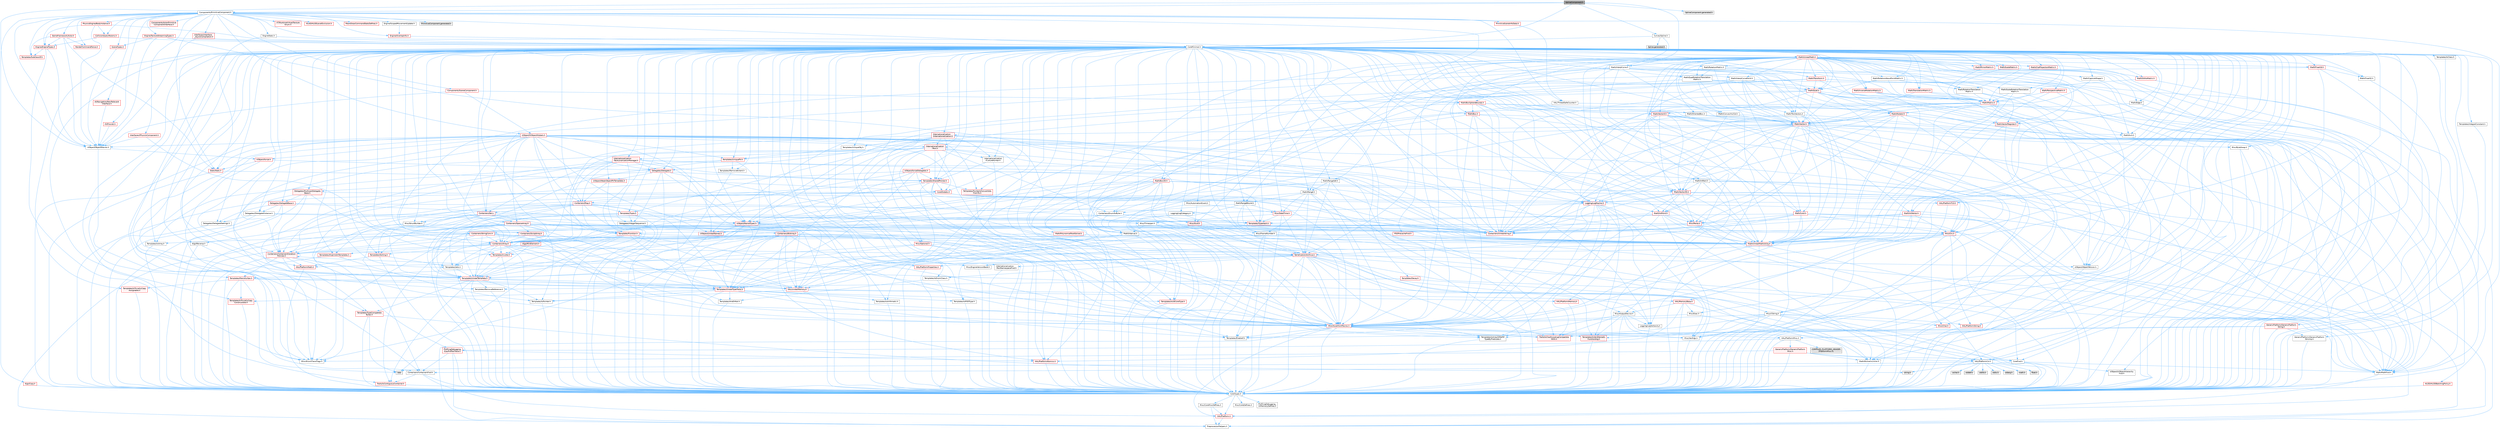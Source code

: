 digraph "SplineComponent.h"
{
 // INTERACTIVE_SVG=YES
 // LATEX_PDF_SIZE
  bgcolor="transparent";
  edge [fontname=Helvetica,fontsize=10,labelfontname=Helvetica,labelfontsize=10];
  node [fontname=Helvetica,fontsize=10,shape=box,height=0.2,width=0.4];
  Node1 [id="Node000001",label="SplineComponent.h",height=0.2,width=0.4,color="gray40", fillcolor="grey60", style="filled", fontcolor="black",tooltip=" "];
  Node1 -> Node2 [id="edge1_Node000001_Node000002",color="steelblue1",style="solid",tooltip=" "];
  Node2 [id="Node000002",label="CoreMinimal.h",height=0.2,width=0.4,color="grey40", fillcolor="white", style="filled",URL="$d7/d67/CoreMinimal_8h.html",tooltip=" "];
  Node2 -> Node3 [id="edge2_Node000002_Node000003",color="steelblue1",style="solid",tooltip=" "];
  Node3 [id="Node000003",label="CoreTypes.h",height=0.2,width=0.4,color="grey40", fillcolor="white", style="filled",URL="$dc/dec/CoreTypes_8h.html",tooltip=" "];
  Node3 -> Node4 [id="edge3_Node000003_Node000004",color="steelblue1",style="solid",tooltip=" "];
  Node4 [id="Node000004",label="HAL/Platform.h",height=0.2,width=0.4,color="red", fillcolor="#FFF0F0", style="filled",URL="$d9/dd0/Platform_8h.html",tooltip=" "];
  Node4 -> Node8 [id="edge4_Node000004_Node000008",color="steelblue1",style="solid",tooltip=" "];
  Node8 [id="Node000008",label="PreprocessorHelpers.h",height=0.2,width=0.4,color="grey40", fillcolor="white", style="filled",URL="$db/ddb/PreprocessorHelpers_8h.html",tooltip=" "];
  Node3 -> Node14 [id="edge5_Node000003_Node000014",color="steelblue1",style="solid",tooltip=" "];
  Node14 [id="Node000014",label="ProfilingDebugging\l/UMemoryDefines.h",height=0.2,width=0.4,color="grey40", fillcolor="white", style="filled",URL="$d2/da2/UMemoryDefines_8h.html",tooltip=" "];
  Node3 -> Node15 [id="edge6_Node000003_Node000015",color="steelblue1",style="solid",tooltip=" "];
  Node15 [id="Node000015",label="Misc/CoreMiscDefines.h",height=0.2,width=0.4,color="grey40", fillcolor="white", style="filled",URL="$da/d38/CoreMiscDefines_8h.html",tooltip=" "];
  Node15 -> Node4 [id="edge7_Node000015_Node000004",color="steelblue1",style="solid",tooltip=" "];
  Node15 -> Node8 [id="edge8_Node000015_Node000008",color="steelblue1",style="solid",tooltip=" "];
  Node3 -> Node16 [id="edge9_Node000003_Node000016",color="steelblue1",style="solid",tooltip=" "];
  Node16 [id="Node000016",label="Misc/CoreDefines.h",height=0.2,width=0.4,color="grey40", fillcolor="white", style="filled",URL="$d3/dd2/CoreDefines_8h.html",tooltip=" "];
  Node2 -> Node17 [id="edge10_Node000002_Node000017",color="steelblue1",style="solid",tooltip=" "];
  Node17 [id="Node000017",label="CoreFwd.h",height=0.2,width=0.4,color="grey40", fillcolor="white", style="filled",URL="$d1/d1e/CoreFwd_8h.html",tooltip=" "];
  Node17 -> Node3 [id="edge11_Node000017_Node000003",color="steelblue1",style="solid",tooltip=" "];
  Node17 -> Node18 [id="edge12_Node000017_Node000018",color="steelblue1",style="solid",tooltip=" "];
  Node18 [id="Node000018",label="Containers/ContainersFwd.h",height=0.2,width=0.4,color="grey40", fillcolor="white", style="filled",URL="$d4/d0a/ContainersFwd_8h.html",tooltip=" "];
  Node18 -> Node4 [id="edge13_Node000018_Node000004",color="steelblue1",style="solid",tooltip=" "];
  Node18 -> Node3 [id="edge14_Node000018_Node000003",color="steelblue1",style="solid",tooltip=" "];
  Node18 -> Node19 [id="edge15_Node000018_Node000019",color="steelblue1",style="solid",tooltip=" "];
  Node19 [id="Node000019",label="Traits/IsContiguousContainer.h",height=0.2,width=0.4,color="red", fillcolor="#FFF0F0", style="filled",URL="$d5/d3c/IsContiguousContainer_8h.html",tooltip=" "];
  Node19 -> Node3 [id="edge16_Node000019_Node000003",color="steelblue1",style="solid",tooltip=" "];
  Node17 -> Node22 [id="edge17_Node000017_Node000022",color="steelblue1",style="solid",tooltip=" "];
  Node22 [id="Node000022",label="Math/MathFwd.h",height=0.2,width=0.4,color="grey40", fillcolor="white", style="filled",URL="$d2/d10/MathFwd_8h.html",tooltip=" "];
  Node22 -> Node4 [id="edge18_Node000022_Node000004",color="steelblue1",style="solid",tooltip=" "];
  Node17 -> Node23 [id="edge19_Node000017_Node000023",color="steelblue1",style="solid",tooltip=" "];
  Node23 [id="Node000023",label="UObject/UObjectHierarchy\lFwd.h",height=0.2,width=0.4,color="grey40", fillcolor="white", style="filled",URL="$d3/d13/UObjectHierarchyFwd_8h.html",tooltip=" "];
  Node2 -> Node23 [id="edge20_Node000002_Node000023",color="steelblue1",style="solid",tooltip=" "];
  Node2 -> Node18 [id="edge21_Node000002_Node000018",color="steelblue1",style="solid",tooltip=" "];
  Node2 -> Node24 [id="edge22_Node000002_Node000024",color="steelblue1",style="solid",tooltip=" "];
  Node24 [id="Node000024",label="Misc/VarArgs.h",height=0.2,width=0.4,color="grey40", fillcolor="white", style="filled",URL="$d5/d6f/VarArgs_8h.html",tooltip=" "];
  Node24 -> Node3 [id="edge23_Node000024_Node000003",color="steelblue1",style="solid",tooltip=" "];
  Node2 -> Node25 [id="edge24_Node000002_Node000025",color="steelblue1",style="solid",tooltip=" "];
  Node25 [id="Node000025",label="Logging/LogVerbosity.h",height=0.2,width=0.4,color="grey40", fillcolor="white", style="filled",URL="$d2/d8f/LogVerbosity_8h.html",tooltip=" "];
  Node25 -> Node3 [id="edge25_Node000025_Node000003",color="steelblue1",style="solid",tooltip=" "];
  Node2 -> Node26 [id="edge26_Node000002_Node000026",color="steelblue1",style="solid",tooltip=" "];
  Node26 [id="Node000026",label="Misc/OutputDevice.h",height=0.2,width=0.4,color="grey40", fillcolor="white", style="filled",URL="$d7/d32/OutputDevice_8h.html",tooltip=" "];
  Node26 -> Node17 [id="edge27_Node000026_Node000017",color="steelblue1",style="solid",tooltip=" "];
  Node26 -> Node3 [id="edge28_Node000026_Node000003",color="steelblue1",style="solid",tooltip=" "];
  Node26 -> Node25 [id="edge29_Node000026_Node000025",color="steelblue1",style="solid",tooltip=" "];
  Node26 -> Node24 [id="edge30_Node000026_Node000024",color="steelblue1",style="solid",tooltip=" "];
  Node26 -> Node27 [id="edge31_Node000026_Node000027",color="steelblue1",style="solid",tooltip=" "];
  Node27 [id="Node000027",label="Templates/IsArrayOrRefOf\lTypeByPredicate.h",height=0.2,width=0.4,color="grey40", fillcolor="white", style="filled",URL="$d6/da1/IsArrayOrRefOfTypeByPredicate_8h.html",tooltip=" "];
  Node27 -> Node3 [id="edge32_Node000027_Node000003",color="steelblue1",style="solid",tooltip=" "];
  Node26 -> Node28 [id="edge33_Node000026_Node000028",color="steelblue1",style="solid",tooltip=" "];
  Node28 [id="Node000028",label="Templates/IsValidVariadic\lFunctionArg.h",height=0.2,width=0.4,color="red", fillcolor="#FFF0F0", style="filled",URL="$d0/dc8/IsValidVariadicFunctionArg_8h.html",tooltip=" "];
  Node28 -> Node3 [id="edge34_Node000028_Node000003",color="steelblue1",style="solid",tooltip=" "];
  Node26 -> Node30 [id="edge35_Node000026_Node000030",color="steelblue1",style="solid",tooltip=" "];
  Node30 [id="Node000030",label="Traits/IsCharEncodingCompatible\lWith.h",height=0.2,width=0.4,color="red", fillcolor="#FFF0F0", style="filled",URL="$df/dd1/IsCharEncodingCompatibleWith_8h.html",tooltip=" "];
  Node2 -> Node32 [id="edge36_Node000002_Node000032",color="steelblue1",style="solid",tooltip=" "];
  Node32 [id="Node000032",label="HAL/PlatformCrt.h",height=0.2,width=0.4,color="grey40", fillcolor="white", style="filled",URL="$d8/d75/PlatformCrt_8h.html",tooltip=" "];
  Node32 -> Node33 [id="edge37_Node000032_Node000033",color="steelblue1",style="solid",tooltip=" "];
  Node33 [id="Node000033",label="new",height=0.2,width=0.4,color="grey60", fillcolor="#E0E0E0", style="filled",tooltip=" "];
  Node32 -> Node34 [id="edge38_Node000032_Node000034",color="steelblue1",style="solid",tooltip=" "];
  Node34 [id="Node000034",label="wchar.h",height=0.2,width=0.4,color="grey60", fillcolor="#E0E0E0", style="filled",tooltip=" "];
  Node32 -> Node35 [id="edge39_Node000032_Node000035",color="steelblue1",style="solid",tooltip=" "];
  Node35 [id="Node000035",label="stddef.h",height=0.2,width=0.4,color="grey60", fillcolor="#E0E0E0", style="filled",tooltip=" "];
  Node32 -> Node36 [id="edge40_Node000032_Node000036",color="steelblue1",style="solid",tooltip=" "];
  Node36 [id="Node000036",label="stdlib.h",height=0.2,width=0.4,color="grey60", fillcolor="#E0E0E0", style="filled",tooltip=" "];
  Node32 -> Node37 [id="edge41_Node000032_Node000037",color="steelblue1",style="solid",tooltip=" "];
  Node37 [id="Node000037",label="stdio.h",height=0.2,width=0.4,color="grey60", fillcolor="#E0E0E0", style="filled",tooltip=" "];
  Node32 -> Node38 [id="edge42_Node000032_Node000038",color="steelblue1",style="solid",tooltip=" "];
  Node38 [id="Node000038",label="stdarg.h",height=0.2,width=0.4,color="grey60", fillcolor="#E0E0E0", style="filled",tooltip=" "];
  Node32 -> Node39 [id="edge43_Node000032_Node000039",color="steelblue1",style="solid",tooltip=" "];
  Node39 [id="Node000039",label="math.h",height=0.2,width=0.4,color="grey60", fillcolor="#E0E0E0", style="filled",tooltip=" "];
  Node32 -> Node40 [id="edge44_Node000032_Node000040",color="steelblue1",style="solid",tooltip=" "];
  Node40 [id="Node000040",label="float.h",height=0.2,width=0.4,color="grey60", fillcolor="#E0E0E0", style="filled",tooltip=" "];
  Node32 -> Node41 [id="edge45_Node000032_Node000041",color="steelblue1",style="solid",tooltip=" "];
  Node41 [id="Node000041",label="string.h",height=0.2,width=0.4,color="grey60", fillcolor="#E0E0E0", style="filled",tooltip=" "];
  Node2 -> Node42 [id="edge46_Node000002_Node000042",color="steelblue1",style="solid",tooltip=" "];
  Node42 [id="Node000042",label="HAL/PlatformMisc.h",height=0.2,width=0.4,color="grey40", fillcolor="white", style="filled",URL="$d0/df5/PlatformMisc_8h.html",tooltip=" "];
  Node42 -> Node3 [id="edge47_Node000042_Node000003",color="steelblue1",style="solid",tooltip=" "];
  Node42 -> Node43 [id="edge48_Node000042_Node000043",color="steelblue1",style="solid",tooltip=" "];
  Node43 [id="Node000043",label="GenericPlatform/GenericPlatform\lMisc.h",height=0.2,width=0.4,color="red", fillcolor="#FFF0F0", style="filled",URL="$db/d9a/GenericPlatformMisc_8h.html",tooltip=" "];
  Node43 -> Node17 [id="edge49_Node000043_Node000017",color="steelblue1",style="solid",tooltip=" "];
  Node43 -> Node3 [id="edge50_Node000043_Node000003",color="steelblue1",style="solid",tooltip=" "];
  Node43 -> Node32 [id="edge51_Node000043_Node000032",color="steelblue1",style="solid",tooltip=" "];
  Node43 -> Node47 [id="edge52_Node000043_Node000047",color="steelblue1",style="solid",tooltip=" "];
  Node47 [id="Node000047",label="Math/NumericLimits.h",height=0.2,width=0.4,color="grey40", fillcolor="white", style="filled",URL="$df/d1b/NumericLimits_8h.html",tooltip=" "];
  Node47 -> Node3 [id="edge53_Node000047_Node000003",color="steelblue1",style="solid",tooltip=" "];
  Node43 -> Node49 [id="edge54_Node000043_Node000049",color="steelblue1",style="solid",tooltip=" "];
  Node49 [id="Node000049",label="Misc/EnumClassFlags.h",height=0.2,width=0.4,color="grey40", fillcolor="white", style="filled",URL="$d8/de7/EnumClassFlags_8h.html",tooltip=" "];
  Node42 -> Node52 [id="edge55_Node000042_Node000052",color="steelblue1",style="solid",tooltip=" "];
  Node52 [id="Node000052",label="COMPILED_PLATFORM_HEADER\l(PlatformMisc.h)",height=0.2,width=0.4,color="grey60", fillcolor="#E0E0E0", style="filled",tooltip=" "];
  Node42 -> Node53 [id="edge56_Node000042_Node000053",color="steelblue1",style="solid",tooltip=" "];
  Node53 [id="Node000053",label="ProfilingDebugging\l/CpuProfilerTrace.h",height=0.2,width=0.4,color="red", fillcolor="#FFF0F0", style="filled",URL="$da/dcb/CpuProfilerTrace_8h.html",tooltip=" "];
  Node53 -> Node3 [id="edge57_Node000053_Node000003",color="steelblue1",style="solid",tooltip=" "];
  Node53 -> Node18 [id="edge58_Node000053_Node000018",color="steelblue1",style="solid",tooltip=" "];
  Node53 -> Node54 [id="edge59_Node000053_Node000054",color="steelblue1",style="solid",tooltip=" "];
  Node54 [id="Node000054",label="HAL/PlatformAtomics.h",height=0.2,width=0.4,color="red", fillcolor="#FFF0F0", style="filled",URL="$d3/d36/PlatformAtomics_8h.html",tooltip=" "];
  Node54 -> Node3 [id="edge60_Node000054_Node000003",color="steelblue1",style="solid",tooltip=" "];
  Node53 -> Node8 [id="edge61_Node000053_Node000008",color="steelblue1",style="solid",tooltip=" "];
  Node2 -> Node61 [id="edge62_Node000002_Node000061",color="steelblue1",style="solid",tooltip=" "];
  Node61 [id="Node000061",label="Misc/AssertionMacros.h",height=0.2,width=0.4,color="red", fillcolor="#FFF0F0", style="filled",URL="$d0/dfa/AssertionMacros_8h.html",tooltip=" "];
  Node61 -> Node3 [id="edge63_Node000061_Node000003",color="steelblue1",style="solid",tooltip=" "];
  Node61 -> Node4 [id="edge64_Node000061_Node000004",color="steelblue1",style="solid",tooltip=" "];
  Node61 -> Node42 [id="edge65_Node000061_Node000042",color="steelblue1",style="solid",tooltip=" "];
  Node61 -> Node8 [id="edge66_Node000061_Node000008",color="steelblue1",style="solid",tooltip=" "];
  Node61 -> Node62 [id="edge67_Node000061_Node000062",color="steelblue1",style="solid",tooltip=" "];
  Node62 [id="Node000062",label="Templates/EnableIf.h",height=0.2,width=0.4,color="grey40", fillcolor="white", style="filled",URL="$d7/d60/EnableIf_8h.html",tooltip=" "];
  Node62 -> Node3 [id="edge68_Node000062_Node000003",color="steelblue1",style="solid",tooltip=" "];
  Node61 -> Node27 [id="edge69_Node000061_Node000027",color="steelblue1",style="solid",tooltip=" "];
  Node61 -> Node28 [id="edge70_Node000061_Node000028",color="steelblue1",style="solid",tooltip=" "];
  Node61 -> Node30 [id="edge71_Node000061_Node000030",color="steelblue1",style="solid",tooltip=" "];
  Node61 -> Node24 [id="edge72_Node000061_Node000024",color="steelblue1",style="solid",tooltip=" "];
  Node2 -> Node70 [id="edge73_Node000002_Node000070",color="steelblue1",style="solid",tooltip=" "];
  Node70 [id="Node000070",label="Templates/IsPointer.h",height=0.2,width=0.4,color="grey40", fillcolor="white", style="filled",URL="$d7/d05/IsPointer_8h.html",tooltip=" "];
  Node70 -> Node3 [id="edge74_Node000070_Node000003",color="steelblue1",style="solid",tooltip=" "];
  Node2 -> Node71 [id="edge75_Node000002_Node000071",color="steelblue1",style="solid",tooltip=" "];
  Node71 [id="Node000071",label="HAL/PlatformMemory.h",height=0.2,width=0.4,color="red", fillcolor="#FFF0F0", style="filled",URL="$de/d68/PlatformMemory_8h.html",tooltip=" "];
  Node71 -> Node3 [id="edge76_Node000071_Node000003",color="steelblue1",style="solid",tooltip=" "];
  Node2 -> Node54 [id="edge77_Node000002_Node000054",color="steelblue1",style="solid",tooltip=" "];
  Node2 -> Node76 [id="edge78_Node000002_Node000076",color="steelblue1",style="solid",tooltip=" "];
  Node76 [id="Node000076",label="Misc/Exec.h",height=0.2,width=0.4,color="grey40", fillcolor="white", style="filled",URL="$de/ddb/Exec_8h.html",tooltip=" "];
  Node76 -> Node3 [id="edge79_Node000076_Node000003",color="steelblue1",style="solid",tooltip=" "];
  Node76 -> Node61 [id="edge80_Node000076_Node000061",color="steelblue1",style="solid",tooltip=" "];
  Node2 -> Node77 [id="edge81_Node000002_Node000077",color="steelblue1",style="solid",tooltip=" "];
  Node77 [id="Node000077",label="HAL/MemoryBase.h",height=0.2,width=0.4,color="red", fillcolor="#FFF0F0", style="filled",URL="$d6/d9f/MemoryBase_8h.html",tooltip=" "];
  Node77 -> Node3 [id="edge82_Node000077_Node000003",color="steelblue1",style="solid",tooltip=" "];
  Node77 -> Node54 [id="edge83_Node000077_Node000054",color="steelblue1",style="solid",tooltip=" "];
  Node77 -> Node32 [id="edge84_Node000077_Node000032",color="steelblue1",style="solid",tooltip=" "];
  Node77 -> Node76 [id="edge85_Node000077_Node000076",color="steelblue1",style="solid",tooltip=" "];
  Node77 -> Node26 [id="edge86_Node000077_Node000026",color="steelblue1",style="solid",tooltip=" "];
  Node2 -> Node87 [id="edge87_Node000002_Node000087",color="steelblue1",style="solid",tooltip=" "];
  Node87 [id="Node000087",label="HAL/UnrealMemory.h",height=0.2,width=0.4,color="red", fillcolor="#FFF0F0", style="filled",URL="$d9/d96/UnrealMemory_8h.html",tooltip=" "];
  Node87 -> Node3 [id="edge88_Node000087_Node000003",color="steelblue1",style="solid",tooltip=" "];
  Node87 -> Node77 [id="edge89_Node000087_Node000077",color="steelblue1",style="solid",tooltip=" "];
  Node87 -> Node71 [id="edge90_Node000087_Node000071",color="steelblue1",style="solid",tooltip=" "];
  Node87 -> Node70 [id="edge91_Node000087_Node000070",color="steelblue1",style="solid",tooltip=" "];
  Node2 -> Node89 [id="edge92_Node000002_Node000089",color="steelblue1",style="solid",tooltip=" "];
  Node89 [id="Node000089",label="Templates/IsArithmetic.h",height=0.2,width=0.4,color="grey40", fillcolor="white", style="filled",URL="$d2/d5d/IsArithmetic_8h.html",tooltip=" "];
  Node89 -> Node3 [id="edge93_Node000089_Node000003",color="steelblue1",style="solid",tooltip=" "];
  Node2 -> Node83 [id="edge94_Node000002_Node000083",color="steelblue1",style="solid",tooltip=" "];
  Node83 [id="Node000083",label="Templates/AndOrNot.h",height=0.2,width=0.4,color="grey40", fillcolor="white", style="filled",URL="$db/d0a/AndOrNot_8h.html",tooltip=" "];
  Node83 -> Node3 [id="edge95_Node000083_Node000003",color="steelblue1",style="solid",tooltip=" "];
  Node2 -> Node90 [id="edge96_Node000002_Node000090",color="steelblue1",style="solid",tooltip=" "];
  Node90 [id="Node000090",label="Templates/IsPODType.h",height=0.2,width=0.4,color="grey40", fillcolor="white", style="filled",URL="$d7/db1/IsPODType_8h.html",tooltip=" "];
  Node90 -> Node3 [id="edge97_Node000090_Node000003",color="steelblue1",style="solid",tooltip=" "];
  Node2 -> Node91 [id="edge98_Node000002_Node000091",color="steelblue1",style="solid",tooltip=" "];
  Node91 [id="Node000091",label="Templates/IsUECoreType.h",height=0.2,width=0.4,color="red", fillcolor="#FFF0F0", style="filled",URL="$d1/db8/IsUECoreType_8h.html",tooltip=" "];
  Node91 -> Node3 [id="edge99_Node000091_Node000003",color="steelblue1",style="solid",tooltip=" "];
  Node2 -> Node84 [id="edge100_Node000002_Node000084",color="steelblue1",style="solid",tooltip=" "];
  Node84 [id="Node000084",label="Templates/IsTriviallyCopy\lConstructible.h",height=0.2,width=0.4,color="red", fillcolor="#FFF0F0", style="filled",URL="$d3/d78/IsTriviallyCopyConstructible_8h.html",tooltip=" "];
  Node84 -> Node3 [id="edge101_Node000084_Node000003",color="steelblue1",style="solid",tooltip=" "];
  Node2 -> Node92 [id="edge102_Node000002_Node000092",color="steelblue1",style="solid",tooltip=" "];
  Node92 [id="Node000092",label="Templates/UnrealTypeTraits.h",height=0.2,width=0.4,color="red", fillcolor="#FFF0F0", style="filled",URL="$d2/d2d/UnrealTypeTraits_8h.html",tooltip=" "];
  Node92 -> Node3 [id="edge103_Node000092_Node000003",color="steelblue1",style="solid",tooltip=" "];
  Node92 -> Node70 [id="edge104_Node000092_Node000070",color="steelblue1",style="solid",tooltip=" "];
  Node92 -> Node61 [id="edge105_Node000092_Node000061",color="steelblue1",style="solid",tooltip=" "];
  Node92 -> Node83 [id="edge106_Node000092_Node000083",color="steelblue1",style="solid",tooltip=" "];
  Node92 -> Node62 [id="edge107_Node000092_Node000062",color="steelblue1",style="solid",tooltip=" "];
  Node92 -> Node89 [id="edge108_Node000092_Node000089",color="steelblue1",style="solid",tooltip=" "];
  Node92 -> Node90 [id="edge109_Node000092_Node000090",color="steelblue1",style="solid",tooltip=" "];
  Node92 -> Node91 [id="edge110_Node000092_Node000091",color="steelblue1",style="solid",tooltip=" "];
  Node92 -> Node84 [id="edge111_Node000092_Node000084",color="steelblue1",style="solid",tooltip=" "];
  Node2 -> Node62 [id="edge112_Node000002_Node000062",color="steelblue1",style="solid",tooltip=" "];
  Node2 -> Node94 [id="edge113_Node000002_Node000094",color="steelblue1",style="solid",tooltip=" "];
  Node94 [id="Node000094",label="Templates/RemoveReference.h",height=0.2,width=0.4,color="grey40", fillcolor="white", style="filled",URL="$da/dbe/RemoveReference_8h.html",tooltip=" "];
  Node94 -> Node3 [id="edge114_Node000094_Node000003",color="steelblue1",style="solid",tooltip=" "];
  Node2 -> Node95 [id="edge115_Node000002_Node000095",color="steelblue1",style="solid",tooltip=" "];
  Node95 [id="Node000095",label="Templates/IntegralConstant.h",height=0.2,width=0.4,color="grey40", fillcolor="white", style="filled",URL="$db/d1b/IntegralConstant_8h.html",tooltip=" "];
  Node95 -> Node3 [id="edge116_Node000095_Node000003",color="steelblue1",style="solid",tooltip=" "];
  Node2 -> Node96 [id="edge117_Node000002_Node000096",color="steelblue1",style="solid",tooltip=" "];
  Node96 [id="Node000096",label="Templates/IsClass.h",height=0.2,width=0.4,color="grey40", fillcolor="white", style="filled",URL="$db/dcb/IsClass_8h.html",tooltip=" "];
  Node96 -> Node3 [id="edge118_Node000096_Node000003",color="steelblue1",style="solid",tooltip=" "];
  Node2 -> Node97 [id="edge119_Node000002_Node000097",color="steelblue1",style="solid",tooltip=" "];
  Node97 [id="Node000097",label="Templates/TypeCompatible\lBytes.h",height=0.2,width=0.4,color="red", fillcolor="#FFF0F0", style="filled",URL="$df/d0a/TypeCompatibleBytes_8h.html",tooltip=" "];
  Node97 -> Node3 [id="edge120_Node000097_Node000003",color="steelblue1",style="solid",tooltip=" "];
  Node97 -> Node41 [id="edge121_Node000097_Node000041",color="steelblue1",style="solid",tooltip=" "];
  Node97 -> Node33 [id="edge122_Node000097_Node000033",color="steelblue1",style="solid",tooltip=" "];
  Node2 -> Node19 [id="edge123_Node000002_Node000019",color="steelblue1",style="solid",tooltip=" "];
  Node2 -> Node98 [id="edge124_Node000002_Node000098",color="steelblue1",style="solid",tooltip=" "];
  Node98 [id="Node000098",label="Templates/UnrealTemplate.h",height=0.2,width=0.4,color="red", fillcolor="#FFF0F0", style="filled",URL="$d4/d24/UnrealTemplate_8h.html",tooltip=" "];
  Node98 -> Node3 [id="edge125_Node000098_Node000003",color="steelblue1",style="solid",tooltip=" "];
  Node98 -> Node70 [id="edge126_Node000098_Node000070",color="steelblue1",style="solid",tooltip=" "];
  Node98 -> Node87 [id="edge127_Node000098_Node000087",color="steelblue1",style="solid",tooltip=" "];
  Node98 -> Node92 [id="edge128_Node000098_Node000092",color="steelblue1",style="solid",tooltip=" "];
  Node98 -> Node94 [id="edge129_Node000098_Node000094",color="steelblue1",style="solid",tooltip=" "];
  Node98 -> Node97 [id="edge130_Node000098_Node000097",color="steelblue1",style="solid",tooltip=" "];
  Node98 -> Node19 [id="edge131_Node000098_Node000019",color="steelblue1",style="solid",tooltip=" "];
  Node2 -> Node47 [id="edge132_Node000002_Node000047",color="steelblue1",style="solid",tooltip=" "];
  Node2 -> Node102 [id="edge133_Node000002_Node000102",color="steelblue1",style="solid",tooltip=" "];
  Node102 [id="Node000102",label="HAL/PlatformMath.h",height=0.2,width=0.4,color="red", fillcolor="#FFF0F0", style="filled",URL="$dc/d53/PlatformMath_8h.html",tooltip=" "];
  Node102 -> Node3 [id="edge134_Node000102_Node000003",color="steelblue1",style="solid",tooltip=" "];
  Node2 -> Node85 [id="edge135_Node000002_Node000085",color="steelblue1",style="solid",tooltip=" "];
  Node85 [id="Node000085",label="Templates/IsTriviallyCopy\lAssignable.h",height=0.2,width=0.4,color="red", fillcolor="#FFF0F0", style="filled",URL="$d2/df2/IsTriviallyCopyAssignable_8h.html",tooltip=" "];
  Node85 -> Node3 [id="edge136_Node000085_Node000003",color="steelblue1",style="solid",tooltip=" "];
  Node2 -> Node110 [id="edge137_Node000002_Node000110",color="steelblue1",style="solid",tooltip=" "];
  Node110 [id="Node000110",label="Templates/MemoryOps.h",height=0.2,width=0.4,color="red", fillcolor="#FFF0F0", style="filled",URL="$db/dea/MemoryOps_8h.html",tooltip=" "];
  Node110 -> Node3 [id="edge138_Node000110_Node000003",color="steelblue1",style="solid",tooltip=" "];
  Node110 -> Node87 [id="edge139_Node000110_Node000087",color="steelblue1",style="solid",tooltip=" "];
  Node110 -> Node85 [id="edge140_Node000110_Node000085",color="steelblue1",style="solid",tooltip=" "];
  Node110 -> Node84 [id="edge141_Node000110_Node000084",color="steelblue1",style="solid",tooltip=" "];
  Node110 -> Node92 [id="edge142_Node000110_Node000092",color="steelblue1",style="solid",tooltip=" "];
  Node110 -> Node33 [id="edge143_Node000110_Node000033",color="steelblue1",style="solid",tooltip=" "];
  Node2 -> Node111 [id="edge144_Node000002_Node000111",color="steelblue1",style="solid",tooltip=" "];
  Node111 [id="Node000111",label="Containers/ContainerAllocation\lPolicies.h",height=0.2,width=0.4,color="red", fillcolor="#FFF0F0", style="filled",URL="$d7/dff/ContainerAllocationPolicies_8h.html",tooltip=" "];
  Node111 -> Node3 [id="edge145_Node000111_Node000003",color="steelblue1",style="solid",tooltip=" "];
  Node111 -> Node111 [id="edge146_Node000111_Node000111",color="steelblue1",style="solid",tooltip=" "];
  Node111 -> Node102 [id="edge147_Node000111_Node000102",color="steelblue1",style="solid",tooltip=" "];
  Node111 -> Node87 [id="edge148_Node000111_Node000087",color="steelblue1",style="solid",tooltip=" "];
  Node111 -> Node47 [id="edge149_Node000111_Node000047",color="steelblue1",style="solid",tooltip=" "];
  Node111 -> Node61 [id="edge150_Node000111_Node000061",color="steelblue1",style="solid",tooltip=" "];
  Node111 -> Node110 [id="edge151_Node000111_Node000110",color="steelblue1",style="solid",tooltip=" "];
  Node111 -> Node97 [id="edge152_Node000111_Node000097",color="steelblue1",style="solid",tooltip=" "];
  Node2 -> Node114 [id="edge153_Node000002_Node000114",color="steelblue1",style="solid",tooltip=" "];
  Node114 [id="Node000114",label="Templates/IsEnumClass.h",height=0.2,width=0.4,color="grey40", fillcolor="white", style="filled",URL="$d7/d15/IsEnumClass_8h.html",tooltip=" "];
  Node114 -> Node3 [id="edge154_Node000114_Node000003",color="steelblue1",style="solid",tooltip=" "];
  Node114 -> Node83 [id="edge155_Node000114_Node000083",color="steelblue1",style="solid",tooltip=" "];
  Node2 -> Node115 [id="edge156_Node000002_Node000115",color="steelblue1",style="solid",tooltip=" "];
  Node115 [id="Node000115",label="HAL/PlatformProperties.h",height=0.2,width=0.4,color="red", fillcolor="#FFF0F0", style="filled",URL="$d9/db0/PlatformProperties_8h.html",tooltip=" "];
  Node115 -> Node3 [id="edge157_Node000115_Node000003",color="steelblue1",style="solid",tooltip=" "];
  Node2 -> Node118 [id="edge158_Node000002_Node000118",color="steelblue1",style="solid",tooltip=" "];
  Node118 [id="Node000118",label="Misc/EngineVersionBase.h",height=0.2,width=0.4,color="grey40", fillcolor="white", style="filled",URL="$d5/d2b/EngineVersionBase_8h.html",tooltip=" "];
  Node118 -> Node3 [id="edge159_Node000118_Node000003",color="steelblue1",style="solid",tooltip=" "];
  Node2 -> Node119 [id="edge160_Node000002_Node000119",color="steelblue1",style="solid",tooltip=" "];
  Node119 [id="Node000119",label="Internationalization\l/TextNamespaceFwd.h",height=0.2,width=0.4,color="grey40", fillcolor="white", style="filled",URL="$d8/d97/TextNamespaceFwd_8h.html",tooltip=" "];
  Node119 -> Node3 [id="edge161_Node000119_Node000003",color="steelblue1",style="solid",tooltip=" "];
  Node2 -> Node120 [id="edge162_Node000002_Node000120",color="steelblue1",style="solid",tooltip=" "];
  Node120 [id="Node000120",label="Serialization/Archive.h",height=0.2,width=0.4,color="red", fillcolor="#FFF0F0", style="filled",URL="$d7/d3b/Archive_8h.html",tooltip=" "];
  Node120 -> Node17 [id="edge163_Node000120_Node000017",color="steelblue1",style="solid",tooltip=" "];
  Node120 -> Node3 [id="edge164_Node000120_Node000003",color="steelblue1",style="solid",tooltip=" "];
  Node120 -> Node115 [id="edge165_Node000120_Node000115",color="steelblue1",style="solid",tooltip=" "];
  Node120 -> Node119 [id="edge166_Node000120_Node000119",color="steelblue1",style="solid",tooltip=" "];
  Node120 -> Node22 [id="edge167_Node000120_Node000022",color="steelblue1",style="solid",tooltip=" "];
  Node120 -> Node61 [id="edge168_Node000120_Node000061",color="steelblue1",style="solid",tooltip=" "];
  Node120 -> Node118 [id="edge169_Node000120_Node000118",color="steelblue1",style="solid",tooltip=" "];
  Node120 -> Node24 [id="edge170_Node000120_Node000024",color="steelblue1",style="solid",tooltip=" "];
  Node120 -> Node62 [id="edge171_Node000120_Node000062",color="steelblue1",style="solid",tooltip=" "];
  Node120 -> Node27 [id="edge172_Node000120_Node000027",color="steelblue1",style="solid",tooltip=" "];
  Node120 -> Node114 [id="edge173_Node000120_Node000114",color="steelblue1",style="solid",tooltip=" "];
  Node120 -> Node28 [id="edge174_Node000120_Node000028",color="steelblue1",style="solid",tooltip=" "];
  Node120 -> Node98 [id="edge175_Node000120_Node000098",color="steelblue1",style="solid",tooltip=" "];
  Node120 -> Node30 [id="edge176_Node000120_Node000030",color="steelblue1",style="solid",tooltip=" "];
  Node120 -> Node123 [id="edge177_Node000120_Node000123",color="steelblue1",style="solid",tooltip=" "];
  Node123 [id="Node000123",label="UObject/ObjectVersion.h",height=0.2,width=0.4,color="grey40", fillcolor="white", style="filled",URL="$da/d63/ObjectVersion_8h.html",tooltip=" "];
  Node123 -> Node3 [id="edge178_Node000123_Node000003",color="steelblue1",style="solid",tooltip=" "];
  Node2 -> Node124 [id="edge179_Node000002_Node000124",color="steelblue1",style="solid",tooltip=" "];
  Node124 [id="Node000124",label="Templates/Less.h",height=0.2,width=0.4,color="grey40", fillcolor="white", style="filled",URL="$de/dc8/Less_8h.html",tooltip=" "];
  Node124 -> Node3 [id="edge180_Node000124_Node000003",color="steelblue1",style="solid",tooltip=" "];
  Node124 -> Node98 [id="edge181_Node000124_Node000098",color="steelblue1",style="solid",tooltip=" "];
  Node2 -> Node125 [id="edge182_Node000002_Node000125",color="steelblue1",style="solid",tooltip=" "];
  Node125 [id="Node000125",label="Templates/Sorting.h",height=0.2,width=0.4,color="red", fillcolor="#FFF0F0", style="filled",URL="$d3/d9e/Sorting_8h.html",tooltip=" "];
  Node125 -> Node3 [id="edge183_Node000125_Node000003",color="steelblue1",style="solid",tooltip=" "];
  Node125 -> Node102 [id="edge184_Node000125_Node000102",color="steelblue1",style="solid",tooltip=" "];
  Node125 -> Node124 [id="edge185_Node000125_Node000124",color="steelblue1",style="solid",tooltip=" "];
  Node2 -> Node136 [id="edge186_Node000002_Node000136",color="steelblue1",style="solid",tooltip=" "];
  Node136 [id="Node000136",label="Misc/Char.h",height=0.2,width=0.4,color="red", fillcolor="#FFF0F0", style="filled",URL="$d0/d58/Char_8h.html",tooltip=" "];
  Node136 -> Node3 [id="edge187_Node000136_Node000003",color="steelblue1",style="solid",tooltip=" "];
  Node2 -> Node139 [id="edge188_Node000002_Node000139",color="steelblue1",style="solid",tooltip=" "];
  Node139 [id="Node000139",label="GenericPlatform/GenericPlatform\lStricmp.h",height=0.2,width=0.4,color="grey40", fillcolor="white", style="filled",URL="$d2/d86/GenericPlatformStricmp_8h.html",tooltip=" "];
  Node139 -> Node3 [id="edge189_Node000139_Node000003",color="steelblue1",style="solid",tooltip=" "];
  Node2 -> Node140 [id="edge190_Node000002_Node000140",color="steelblue1",style="solid",tooltip=" "];
  Node140 [id="Node000140",label="GenericPlatform/GenericPlatform\lString.h",height=0.2,width=0.4,color="red", fillcolor="#FFF0F0", style="filled",URL="$dd/d20/GenericPlatformString_8h.html",tooltip=" "];
  Node140 -> Node3 [id="edge191_Node000140_Node000003",color="steelblue1",style="solid",tooltip=" "];
  Node140 -> Node139 [id="edge192_Node000140_Node000139",color="steelblue1",style="solid",tooltip=" "];
  Node140 -> Node62 [id="edge193_Node000140_Node000062",color="steelblue1",style="solid",tooltip=" "];
  Node140 -> Node30 [id="edge194_Node000140_Node000030",color="steelblue1",style="solid",tooltip=" "];
  Node2 -> Node73 [id="edge195_Node000002_Node000073",color="steelblue1",style="solid",tooltip=" "];
  Node73 [id="Node000073",label="HAL/PlatformString.h",height=0.2,width=0.4,color="red", fillcolor="#FFF0F0", style="filled",URL="$db/db5/PlatformString_8h.html",tooltip=" "];
  Node73 -> Node3 [id="edge196_Node000073_Node000003",color="steelblue1",style="solid",tooltip=" "];
  Node2 -> Node143 [id="edge197_Node000002_Node000143",color="steelblue1",style="solid",tooltip=" "];
  Node143 [id="Node000143",label="Misc/CString.h",height=0.2,width=0.4,color="grey40", fillcolor="white", style="filled",URL="$d2/d49/CString_8h.html",tooltip=" "];
  Node143 -> Node3 [id="edge198_Node000143_Node000003",color="steelblue1",style="solid",tooltip=" "];
  Node143 -> Node32 [id="edge199_Node000143_Node000032",color="steelblue1",style="solid",tooltip=" "];
  Node143 -> Node73 [id="edge200_Node000143_Node000073",color="steelblue1",style="solid",tooltip=" "];
  Node143 -> Node61 [id="edge201_Node000143_Node000061",color="steelblue1",style="solid",tooltip=" "];
  Node143 -> Node136 [id="edge202_Node000143_Node000136",color="steelblue1",style="solid",tooltip=" "];
  Node143 -> Node24 [id="edge203_Node000143_Node000024",color="steelblue1",style="solid",tooltip=" "];
  Node143 -> Node27 [id="edge204_Node000143_Node000027",color="steelblue1",style="solid",tooltip=" "];
  Node143 -> Node28 [id="edge205_Node000143_Node000028",color="steelblue1",style="solid",tooltip=" "];
  Node143 -> Node30 [id="edge206_Node000143_Node000030",color="steelblue1",style="solid",tooltip=" "];
  Node2 -> Node144 [id="edge207_Node000002_Node000144",color="steelblue1",style="solid",tooltip=" "];
  Node144 [id="Node000144",label="Misc/Crc.h",height=0.2,width=0.4,color="red", fillcolor="#FFF0F0", style="filled",URL="$d4/dd2/Crc_8h.html",tooltip=" "];
  Node144 -> Node3 [id="edge208_Node000144_Node000003",color="steelblue1",style="solid",tooltip=" "];
  Node144 -> Node73 [id="edge209_Node000144_Node000073",color="steelblue1",style="solid",tooltip=" "];
  Node144 -> Node61 [id="edge210_Node000144_Node000061",color="steelblue1",style="solid",tooltip=" "];
  Node144 -> Node143 [id="edge211_Node000144_Node000143",color="steelblue1",style="solid",tooltip=" "];
  Node144 -> Node136 [id="edge212_Node000144_Node000136",color="steelblue1",style="solid",tooltip=" "];
  Node144 -> Node92 [id="edge213_Node000144_Node000092",color="steelblue1",style="solid",tooltip=" "];
  Node2 -> Node135 [id="edge214_Node000002_Node000135",color="steelblue1",style="solid",tooltip=" "];
  Node135 [id="Node000135",label="Math/UnrealMathUtility.h",height=0.2,width=0.4,color="red", fillcolor="#FFF0F0", style="filled",URL="$db/db8/UnrealMathUtility_8h.html",tooltip=" "];
  Node135 -> Node3 [id="edge215_Node000135_Node000003",color="steelblue1",style="solid",tooltip=" "];
  Node135 -> Node61 [id="edge216_Node000135_Node000061",color="steelblue1",style="solid",tooltip=" "];
  Node135 -> Node102 [id="edge217_Node000135_Node000102",color="steelblue1",style="solid",tooltip=" "];
  Node135 -> Node22 [id="edge218_Node000135_Node000022",color="steelblue1",style="solid",tooltip=" "];
  Node2 -> Node145 [id="edge219_Node000002_Node000145",color="steelblue1",style="solid",tooltip=" "];
  Node145 [id="Node000145",label="Containers/UnrealString.h",height=0.2,width=0.4,color="red", fillcolor="#FFF0F0", style="filled",URL="$d5/dba/UnrealString_8h.html",tooltip=" "];
  Node2 -> Node149 [id="edge220_Node000002_Node000149",color="steelblue1",style="solid",tooltip=" "];
  Node149 [id="Node000149",label="Containers/Array.h",height=0.2,width=0.4,color="red", fillcolor="#FFF0F0", style="filled",URL="$df/dd0/Array_8h.html",tooltip=" "];
  Node149 -> Node3 [id="edge221_Node000149_Node000003",color="steelblue1",style="solid",tooltip=" "];
  Node149 -> Node61 [id="edge222_Node000149_Node000061",color="steelblue1",style="solid",tooltip=" "];
  Node149 -> Node87 [id="edge223_Node000149_Node000087",color="steelblue1",style="solid",tooltip=" "];
  Node149 -> Node92 [id="edge224_Node000149_Node000092",color="steelblue1",style="solid",tooltip=" "];
  Node149 -> Node98 [id="edge225_Node000149_Node000098",color="steelblue1",style="solid",tooltip=" "];
  Node149 -> Node111 [id="edge226_Node000149_Node000111",color="steelblue1",style="solid",tooltip=" "];
  Node149 -> Node120 [id="edge227_Node000149_Node000120",color="steelblue1",style="solid",tooltip=" "];
  Node149 -> Node128 [id="edge228_Node000149_Node000128",color="steelblue1",style="solid",tooltip=" "];
  Node128 [id="Node000128",label="Templates/Invoke.h",height=0.2,width=0.4,color="red", fillcolor="#FFF0F0", style="filled",URL="$d7/deb/Invoke_8h.html",tooltip=" "];
  Node128 -> Node3 [id="edge229_Node000128_Node000003",color="steelblue1",style="solid",tooltip=" "];
  Node128 -> Node98 [id="edge230_Node000128_Node000098",color="steelblue1",style="solid",tooltip=" "];
  Node149 -> Node124 [id="edge231_Node000149_Node000124",color="steelblue1",style="solid",tooltip=" "];
  Node149 -> Node125 [id="edge232_Node000149_Node000125",color="steelblue1",style="solid",tooltip=" "];
  Node149 -> Node172 [id="edge233_Node000149_Node000172",color="steelblue1",style="solid",tooltip=" "];
  Node172 [id="Node000172",label="Templates/AlignmentTemplates.h",height=0.2,width=0.4,color="red", fillcolor="#FFF0F0", style="filled",URL="$dd/d32/AlignmentTemplates_8h.html",tooltip=" "];
  Node172 -> Node3 [id="edge234_Node000172_Node000003",color="steelblue1",style="solid",tooltip=" "];
  Node172 -> Node70 [id="edge235_Node000172_Node000070",color="steelblue1",style="solid",tooltip=" "];
  Node2 -> Node173 [id="edge236_Node000002_Node000173",color="steelblue1",style="solid",tooltip=" "];
  Node173 [id="Node000173",label="Misc/FrameNumber.h",height=0.2,width=0.4,color="grey40", fillcolor="white", style="filled",URL="$dd/dbd/FrameNumber_8h.html",tooltip=" "];
  Node173 -> Node3 [id="edge237_Node000173_Node000003",color="steelblue1",style="solid",tooltip=" "];
  Node173 -> Node47 [id="edge238_Node000173_Node000047",color="steelblue1",style="solid",tooltip=" "];
  Node173 -> Node135 [id="edge239_Node000173_Node000135",color="steelblue1",style="solid",tooltip=" "];
  Node173 -> Node62 [id="edge240_Node000173_Node000062",color="steelblue1",style="solid",tooltip=" "];
  Node173 -> Node92 [id="edge241_Node000173_Node000092",color="steelblue1",style="solid",tooltip=" "];
  Node2 -> Node174 [id="edge242_Node000002_Node000174",color="steelblue1",style="solid",tooltip=" "];
  Node174 [id="Node000174",label="Misc/Timespan.h",height=0.2,width=0.4,color="grey40", fillcolor="white", style="filled",URL="$da/dd9/Timespan_8h.html",tooltip=" "];
  Node174 -> Node3 [id="edge243_Node000174_Node000003",color="steelblue1",style="solid",tooltip=" "];
  Node174 -> Node175 [id="edge244_Node000174_Node000175",color="steelblue1",style="solid",tooltip=" "];
  Node175 [id="Node000175",label="Math/Interval.h",height=0.2,width=0.4,color="grey40", fillcolor="white", style="filled",URL="$d1/d55/Interval_8h.html",tooltip=" "];
  Node175 -> Node3 [id="edge245_Node000175_Node000003",color="steelblue1",style="solid",tooltip=" "];
  Node175 -> Node89 [id="edge246_Node000175_Node000089",color="steelblue1",style="solid",tooltip=" "];
  Node175 -> Node92 [id="edge247_Node000175_Node000092",color="steelblue1",style="solid",tooltip=" "];
  Node175 -> Node47 [id="edge248_Node000175_Node000047",color="steelblue1",style="solid",tooltip=" "];
  Node175 -> Node135 [id="edge249_Node000175_Node000135",color="steelblue1",style="solid",tooltip=" "];
  Node174 -> Node135 [id="edge250_Node000174_Node000135",color="steelblue1",style="solid",tooltip=" "];
  Node174 -> Node61 [id="edge251_Node000174_Node000061",color="steelblue1",style="solid",tooltip=" "];
  Node2 -> Node176 [id="edge252_Node000002_Node000176",color="steelblue1",style="solid",tooltip=" "];
  Node176 [id="Node000176",label="Containers/StringConv.h",height=0.2,width=0.4,color="red", fillcolor="#FFF0F0", style="filled",URL="$d3/ddf/StringConv_8h.html",tooltip=" "];
  Node176 -> Node3 [id="edge253_Node000176_Node000003",color="steelblue1",style="solid",tooltip=" "];
  Node176 -> Node61 [id="edge254_Node000176_Node000061",color="steelblue1",style="solid",tooltip=" "];
  Node176 -> Node111 [id="edge255_Node000176_Node000111",color="steelblue1",style="solid",tooltip=" "];
  Node176 -> Node149 [id="edge256_Node000176_Node000149",color="steelblue1",style="solid",tooltip=" "];
  Node176 -> Node143 [id="edge257_Node000176_Node000143",color="steelblue1",style="solid",tooltip=" "];
  Node176 -> Node177 [id="edge258_Node000176_Node000177",color="steelblue1",style="solid",tooltip=" "];
  Node177 [id="Node000177",label="Templates/IsArray.h",height=0.2,width=0.4,color="grey40", fillcolor="white", style="filled",URL="$d8/d8d/IsArray_8h.html",tooltip=" "];
  Node177 -> Node3 [id="edge259_Node000177_Node000003",color="steelblue1",style="solid",tooltip=" "];
  Node176 -> Node98 [id="edge260_Node000176_Node000098",color="steelblue1",style="solid",tooltip=" "];
  Node176 -> Node92 [id="edge261_Node000176_Node000092",color="steelblue1",style="solid",tooltip=" "];
  Node176 -> Node30 [id="edge262_Node000176_Node000030",color="steelblue1",style="solid",tooltip=" "];
  Node176 -> Node19 [id="edge263_Node000176_Node000019",color="steelblue1",style="solid",tooltip=" "];
  Node2 -> Node178 [id="edge264_Node000002_Node000178",color="steelblue1",style="solid",tooltip=" "];
  Node178 [id="Node000178",label="UObject/UnrealNames.h",height=0.2,width=0.4,color="red", fillcolor="#FFF0F0", style="filled",URL="$d8/db1/UnrealNames_8h.html",tooltip=" "];
  Node178 -> Node3 [id="edge265_Node000178_Node000003",color="steelblue1",style="solid",tooltip=" "];
  Node2 -> Node180 [id="edge266_Node000002_Node000180",color="steelblue1",style="solid",tooltip=" "];
  Node180 [id="Node000180",label="UObject/NameTypes.h",height=0.2,width=0.4,color="red", fillcolor="#FFF0F0", style="filled",URL="$d6/d35/NameTypes_8h.html",tooltip=" "];
  Node180 -> Node3 [id="edge267_Node000180_Node000003",color="steelblue1",style="solid",tooltip=" "];
  Node180 -> Node61 [id="edge268_Node000180_Node000061",color="steelblue1",style="solid",tooltip=" "];
  Node180 -> Node87 [id="edge269_Node000180_Node000087",color="steelblue1",style="solid",tooltip=" "];
  Node180 -> Node92 [id="edge270_Node000180_Node000092",color="steelblue1",style="solid",tooltip=" "];
  Node180 -> Node98 [id="edge271_Node000180_Node000098",color="steelblue1",style="solid",tooltip=" "];
  Node180 -> Node145 [id="edge272_Node000180_Node000145",color="steelblue1",style="solid",tooltip=" "];
  Node180 -> Node176 [id="edge273_Node000180_Node000176",color="steelblue1",style="solid",tooltip=" "];
  Node180 -> Node178 [id="edge274_Node000180_Node000178",color="steelblue1",style="solid",tooltip=" "];
  Node2 -> Node188 [id="edge275_Node000002_Node000188",color="steelblue1",style="solid",tooltip=" "];
  Node188 [id="Node000188",label="Misc/Parse.h",height=0.2,width=0.4,color="red", fillcolor="#FFF0F0", style="filled",URL="$dc/d71/Parse_8h.html",tooltip=" "];
  Node188 -> Node145 [id="edge276_Node000188_Node000145",color="steelblue1",style="solid",tooltip=" "];
  Node188 -> Node3 [id="edge277_Node000188_Node000003",color="steelblue1",style="solid",tooltip=" "];
  Node188 -> Node32 [id="edge278_Node000188_Node000032",color="steelblue1",style="solid",tooltip=" "];
  Node188 -> Node49 [id="edge279_Node000188_Node000049",color="steelblue1",style="solid",tooltip=" "];
  Node188 -> Node189 [id="edge280_Node000188_Node000189",color="steelblue1",style="solid",tooltip=" "];
  Node189 [id="Node000189",label="Templates/Function.h",height=0.2,width=0.4,color="red", fillcolor="#FFF0F0", style="filled",URL="$df/df5/Function_8h.html",tooltip=" "];
  Node189 -> Node3 [id="edge281_Node000189_Node000003",color="steelblue1",style="solid",tooltip=" "];
  Node189 -> Node61 [id="edge282_Node000189_Node000061",color="steelblue1",style="solid",tooltip=" "];
  Node189 -> Node87 [id="edge283_Node000189_Node000087",color="steelblue1",style="solid",tooltip=" "];
  Node189 -> Node92 [id="edge284_Node000189_Node000092",color="steelblue1",style="solid",tooltip=" "];
  Node189 -> Node128 [id="edge285_Node000189_Node000128",color="steelblue1",style="solid",tooltip=" "];
  Node189 -> Node98 [id="edge286_Node000189_Node000098",color="steelblue1",style="solid",tooltip=" "];
  Node189 -> Node135 [id="edge287_Node000189_Node000135",color="steelblue1",style="solid",tooltip=" "];
  Node189 -> Node33 [id="edge288_Node000189_Node000033",color="steelblue1",style="solid",tooltip=" "];
  Node2 -> Node172 [id="edge289_Node000002_Node000172",color="steelblue1",style="solid",tooltip=" "];
  Node2 -> Node191 [id="edge290_Node000002_Node000191",color="steelblue1",style="solid",tooltip=" "];
  Node191 [id="Node000191",label="Misc/StructBuilder.h",height=0.2,width=0.4,color="grey40", fillcolor="white", style="filled",URL="$d9/db3/StructBuilder_8h.html",tooltip=" "];
  Node191 -> Node3 [id="edge291_Node000191_Node000003",color="steelblue1",style="solid",tooltip=" "];
  Node191 -> Node135 [id="edge292_Node000191_Node000135",color="steelblue1",style="solid",tooltip=" "];
  Node191 -> Node172 [id="edge293_Node000191_Node000172",color="steelblue1",style="solid",tooltip=" "];
  Node2 -> Node104 [id="edge294_Node000002_Node000104",color="steelblue1",style="solid",tooltip=" "];
  Node104 [id="Node000104",label="Templates/Decay.h",height=0.2,width=0.4,color="red", fillcolor="#FFF0F0", style="filled",URL="$dd/d0f/Decay_8h.html",tooltip=" "];
  Node104 -> Node3 [id="edge295_Node000104_Node000003",color="steelblue1",style="solid",tooltip=" "];
  Node104 -> Node94 [id="edge296_Node000104_Node000094",color="steelblue1",style="solid",tooltip=" "];
  Node2 -> Node192 [id="edge297_Node000002_Node000192",color="steelblue1",style="solid",tooltip=" "];
  Node192 [id="Node000192",label="Templates/PointerIsConvertible\lFromTo.h",height=0.2,width=0.4,color="red", fillcolor="#FFF0F0", style="filled",URL="$d6/d65/PointerIsConvertibleFromTo_8h.html",tooltip=" "];
  Node192 -> Node3 [id="edge298_Node000192_Node000003",color="steelblue1",style="solid",tooltip=" "];
  Node2 -> Node128 [id="edge299_Node000002_Node000128",color="steelblue1",style="solid",tooltip=" "];
  Node2 -> Node189 [id="edge300_Node000002_Node000189",color="steelblue1",style="solid",tooltip=" "];
  Node2 -> Node161 [id="edge301_Node000002_Node000161",color="steelblue1",style="solid",tooltip=" "];
  Node161 [id="Node000161",label="Templates/TypeHash.h",height=0.2,width=0.4,color="red", fillcolor="#FFF0F0", style="filled",URL="$d1/d62/TypeHash_8h.html",tooltip=" "];
  Node161 -> Node3 [id="edge302_Node000161_Node000003",color="steelblue1",style="solid",tooltip=" "];
  Node161 -> Node144 [id="edge303_Node000161_Node000144",color="steelblue1",style="solid",tooltip=" "];
  Node2 -> Node193 [id="edge304_Node000002_Node000193",color="steelblue1",style="solid",tooltip=" "];
  Node193 [id="Node000193",label="Containers/ScriptArray.h",height=0.2,width=0.4,color="red", fillcolor="#FFF0F0", style="filled",URL="$dc/daf/ScriptArray_8h.html",tooltip=" "];
  Node193 -> Node3 [id="edge305_Node000193_Node000003",color="steelblue1",style="solid",tooltip=" "];
  Node193 -> Node61 [id="edge306_Node000193_Node000061",color="steelblue1",style="solid",tooltip=" "];
  Node193 -> Node87 [id="edge307_Node000193_Node000087",color="steelblue1",style="solid",tooltip=" "];
  Node193 -> Node111 [id="edge308_Node000193_Node000111",color="steelblue1",style="solid",tooltip=" "];
  Node193 -> Node149 [id="edge309_Node000193_Node000149",color="steelblue1",style="solid",tooltip=" "];
  Node2 -> Node194 [id="edge310_Node000002_Node000194",color="steelblue1",style="solid",tooltip=" "];
  Node194 [id="Node000194",label="Containers/BitArray.h",height=0.2,width=0.4,color="red", fillcolor="#FFF0F0", style="filled",URL="$d1/de4/BitArray_8h.html",tooltip=" "];
  Node194 -> Node111 [id="edge311_Node000194_Node000111",color="steelblue1",style="solid",tooltip=" "];
  Node194 -> Node3 [id="edge312_Node000194_Node000003",color="steelblue1",style="solid",tooltip=" "];
  Node194 -> Node54 [id="edge313_Node000194_Node000054",color="steelblue1",style="solid",tooltip=" "];
  Node194 -> Node87 [id="edge314_Node000194_Node000087",color="steelblue1",style="solid",tooltip=" "];
  Node194 -> Node135 [id="edge315_Node000194_Node000135",color="steelblue1",style="solid",tooltip=" "];
  Node194 -> Node61 [id="edge316_Node000194_Node000061",color="steelblue1",style="solid",tooltip=" "];
  Node194 -> Node49 [id="edge317_Node000194_Node000049",color="steelblue1",style="solid",tooltip=" "];
  Node194 -> Node120 [id="edge318_Node000194_Node000120",color="steelblue1",style="solid",tooltip=" "];
  Node194 -> Node62 [id="edge319_Node000194_Node000062",color="steelblue1",style="solid",tooltip=" "];
  Node194 -> Node128 [id="edge320_Node000194_Node000128",color="steelblue1",style="solid",tooltip=" "];
  Node194 -> Node98 [id="edge321_Node000194_Node000098",color="steelblue1",style="solid",tooltip=" "];
  Node194 -> Node92 [id="edge322_Node000194_Node000092",color="steelblue1",style="solid",tooltip=" "];
  Node2 -> Node195 [id="edge323_Node000002_Node000195",color="steelblue1",style="solid",tooltip=" "];
  Node195 [id="Node000195",label="Containers/SparseArray.h",height=0.2,width=0.4,color="red", fillcolor="#FFF0F0", style="filled",URL="$d5/dbf/SparseArray_8h.html",tooltip=" "];
  Node195 -> Node3 [id="edge324_Node000195_Node000003",color="steelblue1",style="solid",tooltip=" "];
  Node195 -> Node61 [id="edge325_Node000195_Node000061",color="steelblue1",style="solid",tooltip=" "];
  Node195 -> Node87 [id="edge326_Node000195_Node000087",color="steelblue1",style="solid",tooltip=" "];
  Node195 -> Node92 [id="edge327_Node000195_Node000092",color="steelblue1",style="solid",tooltip=" "];
  Node195 -> Node98 [id="edge328_Node000195_Node000098",color="steelblue1",style="solid",tooltip=" "];
  Node195 -> Node111 [id="edge329_Node000195_Node000111",color="steelblue1",style="solid",tooltip=" "];
  Node195 -> Node124 [id="edge330_Node000195_Node000124",color="steelblue1",style="solid",tooltip=" "];
  Node195 -> Node149 [id="edge331_Node000195_Node000149",color="steelblue1",style="solid",tooltip=" "];
  Node195 -> Node135 [id="edge332_Node000195_Node000135",color="steelblue1",style="solid",tooltip=" "];
  Node195 -> Node193 [id="edge333_Node000195_Node000193",color="steelblue1",style="solid",tooltip=" "];
  Node195 -> Node194 [id="edge334_Node000195_Node000194",color="steelblue1",style="solid",tooltip=" "];
  Node195 -> Node145 [id="edge335_Node000195_Node000145",color="steelblue1",style="solid",tooltip=" "];
  Node2 -> Node211 [id="edge336_Node000002_Node000211",color="steelblue1",style="solid",tooltip=" "];
  Node211 [id="Node000211",label="Containers/Set.h",height=0.2,width=0.4,color="red", fillcolor="#FFF0F0", style="filled",URL="$d4/d45/Set_8h.html",tooltip=" "];
  Node211 -> Node111 [id="edge337_Node000211_Node000111",color="steelblue1",style="solid",tooltip=" "];
  Node211 -> Node195 [id="edge338_Node000211_Node000195",color="steelblue1",style="solid",tooltip=" "];
  Node211 -> Node18 [id="edge339_Node000211_Node000018",color="steelblue1",style="solid",tooltip=" "];
  Node211 -> Node135 [id="edge340_Node000211_Node000135",color="steelblue1",style="solid",tooltip=" "];
  Node211 -> Node61 [id="edge341_Node000211_Node000061",color="steelblue1",style="solid",tooltip=" "];
  Node211 -> Node191 [id="edge342_Node000211_Node000191",color="steelblue1",style="solid",tooltip=" "];
  Node211 -> Node189 [id="edge343_Node000211_Node000189",color="steelblue1",style="solid",tooltip=" "];
  Node211 -> Node125 [id="edge344_Node000211_Node000125",color="steelblue1",style="solid",tooltip=" "];
  Node211 -> Node161 [id="edge345_Node000211_Node000161",color="steelblue1",style="solid",tooltip=" "];
  Node211 -> Node98 [id="edge346_Node000211_Node000098",color="steelblue1",style="solid",tooltip=" "];
  Node2 -> Node214 [id="edge347_Node000002_Node000214",color="steelblue1",style="solid",tooltip=" "];
  Node214 [id="Node000214",label="Algo/Reverse.h",height=0.2,width=0.4,color="grey40", fillcolor="white", style="filled",URL="$d5/d93/Reverse_8h.html",tooltip=" "];
  Node214 -> Node3 [id="edge348_Node000214_Node000003",color="steelblue1",style="solid",tooltip=" "];
  Node214 -> Node98 [id="edge349_Node000214_Node000098",color="steelblue1",style="solid",tooltip=" "];
  Node2 -> Node215 [id="edge350_Node000002_Node000215",color="steelblue1",style="solid",tooltip=" "];
  Node215 [id="Node000215",label="Containers/Map.h",height=0.2,width=0.4,color="red", fillcolor="#FFF0F0", style="filled",URL="$df/d79/Map_8h.html",tooltip=" "];
  Node215 -> Node3 [id="edge351_Node000215_Node000003",color="steelblue1",style="solid",tooltip=" "];
  Node215 -> Node214 [id="edge352_Node000215_Node000214",color="steelblue1",style="solid",tooltip=" "];
  Node215 -> Node211 [id="edge353_Node000215_Node000211",color="steelblue1",style="solid",tooltip=" "];
  Node215 -> Node145 [id="edge354_Node000215_Node000145",color="steelblue1",style="solid",tooltip=" "];
  Node215 -> Node61 [id="edge355_Node000215_Node000061",color="steelblue1",style="solid",tooltip=" "];
  Node215 -> Node191 [id="edge356_Node000215_Node000191",color="steelblue1",style="solid",tooltip=" "];
  Node215 -> Node189 [id="edge357_Node000215_Node000189",color="steelblue1",style="solid",tooltip=" "];
  Node215 -> Node125 [id="edge358_Node000215_Node000125",color="steelblue1",style="solid",tooltip=" "];
  Node215 -> Node216 [id="edge359_Node000215_Node000216",color="steelblue1",style="solid",tooltip=" "];
  Node216 [id="Node000216",label="Templates/Tuple.h",height=0.2,width=0.4,color="red", fillcolor="#FFF0F0", style="filled",URL="$d2/d4f/Tuple_8h.html",tooltip=" "];
  Node216 -> Node3 [id="edge360_Node000216_Node000003",color="steelblue1",style="solid",tooltip=" "];
  Node216 -> Node98 [id="edge361_Node000216_Node000098",color="steelblue1",style="solid",tooltip=" "];
  Node216 -> Node217 [id="edge362_Node000216_Node000217",color="steelblue1",style="solid",tooltip=" "];
  Node217 [id="Node000217",label="Delegates/IntegerSequence.h",height=0.2,width=0.4,color="grey40", fillcolor="white", style="filled",URL="$d2/dcc/IntegerSequence_8h.html",tooltip=" "];
  Node217 -> Node3 [id="edge363_Node000217_Node000003",color="steelblue1",style="solid",tooltip=" "];
  Node216 -> Node128 [id="edge364_Node000216_Node000128",color="steelblue1",style="solid",tooltip=" "];
  Node216 -> Node161 [id="edge365_Node000216_Node000161",color="steelblue1",style="solid",tooltip=" "];
  Node215 -> Node98 [id="edge366_Node000215_Node000098",color="steelblue1",style="solid",tooltip=" "];
  Node215 -> Node92 [id="edge367_Node000215_Node000092",color="steelblue1",style="solid",tooltip=" "];
  Node2 -> Node219 [id="edge368_Node000002_Node000219",color="steelblue1",style="solid",tooltip=" "];
  Node219 [id="Node000219",label="Math/IntPoint.h",height=0.2,width=0.4,color="red", fillcolor="#FFF0F0", style="filled",URL="$d3/df7/IntPoint_8h.html",tooltip=" "];
  Node219 -> Node3 [id="edge369_Node000219_Node000003",color="steelblue1",style="solid",tooltip=" "];
  Node219 -> Node61 [id="edge370_Node000219_Node000061",color="steelblue1",style="solid",tooltip=" "];
  Node219 -> Node188 [id="edge371_Node000219_Node000188",color="steelblue1",style="solid",tooltip=" "];
  Node219 -> Node22 [id="edge372_Node000219_Node000022",color="steelblue1",style="solid",tooltip=" "];
  Node219 -> Node135 [id="edge373_Node000219_Node000135",color="steelblue1",style="solid",tooltip=" "];
  Node219 -> Node145 [id="edge374_Node000219_Node000145",color="steelblue1",style="solid",tooltip=" "];
  Node219 -> Node161 [id="edge375_Node000219_Node000161",color="steelblue1",style="solid",tooltip=" "];
  Node2 -> Node221 [id="edge376_Node000002_Node000221",color="steelblue1",style="solid",tooltip=" "];
  Node221 [id="Node000221",label="Math/IntVector.h",height=0.2,width=0.4,color="red", fillcolor="#FFF0F0", style="filled",URL="$d7/d44/IntVector_8h.html",tooltip=" "];
  Node221 -> Node3 [id="edge377_Node000221_Node000003",color="steelblue1",style="solid",tooltip=" "];
  Node221 -> Node144 [id="edge378_Node000221_Node000144",color="steelblue1",style="solid",tooltip=" "];
  Node221 -> Node188 [id="edge379_Node000221_Node000188",color="steelblue1",style="solid",tooltip=" "];
  Node221 -> Node22 [id="edge380_Node000221_Node000022",color="steelblue1",style="solid",tooltip=" "];
  Node221 -> Node135 [id="edge381_Node000221_Node000135",color="steelblue1",style="solid",tooltip=" "];
  Node221 -> Node145 [id="edge382_Node000221_Node000145",color="steelblue1",style="solid",tooltip=" "];
  Node2 -> Node222 [id="edge383_Node000002_Node000222",color="steelblue1",style="solid",tooltip=" "];
  Node222 [id="Node000222",label="Logging/LogCategory.h",height=0.2,width=0.4,color="grey40", fillcolor="white", style="filled",URL="$d9/d36/LogCategory_8h.html",tooltip=" "];
  Node222 -> Node3 [id="edge384_Node000222_Node000003",color="steelblue1",style="solid",tooltip=" "];
  Node222 -> Node25 [id="edge385_Node000222_Node000025",color="steelblue1",style="solid",tooltip=" "];
  Node222 -> Node180 [id="edge386_Node000222_Node000180",color="steelblue1",style="solid",tooltip=" "];
  Node2 -> Node223 [id="edge387_Node000002_Node000223",color="steelblue1",style="solid",tooltip=" "];
  Node223 [id="Node000223",label="Logging/LogMacros.h",height=0.2,width=0.4,color="red", fillcolor="#FFF0F0", style="filled",URL="$d0/d16/LogMacros_8h.html",tooltip=" "];
  Node223 -> Node145 [id="edge388_Node000223_Node000145",color="steelblue1",style="solid",tooltip=" "];
  Node223 -> Node3 [id="edge389_Node000223_Node000003",color="steelblue1",style="solid",tooltip=" "];
  Node223 -> Node8 [id="edge390_Node000223_Node000008",color="steelblue1",style="solid",tooltip=" "];
  Node223 -> Node222 [id="edge391_Node000223_Node000222",color="steelblue1",style="solid",tooltip=" "];
  Node223 -> Node25 [id="edge392_Node000223_Node000025",color="steelblue1",style="solid",tooltip=" "];
  Node223 -> Node61 [id="edge393_Node000223_Node000061",color="steelblue1",style="solid",tooltip=" "];
  Node223 -> Node24 [id="edge394_Node000223_Node000024",color="steelblue1",style="solid",tooltip=" "];
  Node223 -> Node62 [id="edge395_Node000223_Node000062",color="steelblue1",style="solid",tooltip=" "];
  Node223 -> Node27 [id="edge396_Node000223_Node000027",color="steelblue1",style="solid",tooltip=" "];
  Node223 -> Node28 [id="edge397_Node000223_Node000028",color="steelblue1",style="solid",tooltip=" "];
  Node223 -> Node30 [id="edge398_Node000223_Node000030",color="steelblue1",style="solid",tooltip=" "];
  Node2 -> Node226 [id="edge399_Node000002_Node000226",color="steelblue1",style="solid",tooltip=" "];
  Node226 [id="Node000226",label="Math/Vector2D.h",height=0.2,width=0.4,color="red", fillcolor="#FFF0F0", style="filled",URL="$d3/db0/Vector2D_8h.html",tooltip=" "];
  Node226 -> Node3 [id="edge400_Node000226_Node000003",color="steelblue1",style="solid",tooltip=" "];
  Node226 -> Node22 [id="edge401_Node000226_Node000022",color="steelblue1",style="solid",tooltip=" "];
  Node226 -> Node61 [id="edge402_Node000226_Node000061",color="steelblue1",style="solid",tooltip=" "];
  Node226 -> Node144 [id="edge403_Node000226_Node000144",color="steelblue1",style="solid",tooltip=" "];
  Node226 -> Node135 [id="edge404_Node000226_Node000135",color="steelblue1",style="solid",tooltip=" "];
  Node226 -> Node145 [id="edge405_Node000226_Node000145",color="steelblue1",style="solid",tooltip=" "];
  Node226 -> Node188 [id="edge406_Node000226_Node000188",color="steelblue1",style="solid",tooltip=" "];
  Node226 -> Node219 [id="edge407_Node000226_Node000219",color="steelblue1",style="solid",tooltip=" "];
  Node226 -> Node223 [id="edge408_Node000226_Node000223",color="steelblue1",style="solid",tooltip=" "];
  Node2 -> Node230 [id="edge409_Node000002_Node000230",color="steelblue1",style="solid",tooltip=" "];
  Node230 [id="Node000230",label="Math/IntRect.h",height=0.2,width=0.4,color="grey40", fillcolor="white", style="filled",URL="$d7/d53/IntRect_8h.html",tooltip=" "];
  Node230 -> Node3 [id="edge410_Node000230_Node000003",color="steelblue1",style="solid",tooltip=" "];
  Node230 -> Node22 [id="edge411_Node000230_Node000022",color="steelblue1",style="solid",tooltip=" "];
  Node230 -> Node135 [id="edge412_Node000230_Node000135",color="steelblue1",style="solid",tooltip=" "];
  Node230 -> Node145 [id="edge413_Node000230_Node000145",color="steelblue1",style="solid",tooltip=" "];
  Node230 -> Node219 [id="edge414_Node000230_Node000219",color="steelblue1",style="solid",tooltip=" "];
  Node230 -> Node226 [id="edge415_Node000230_Node000226",color="steelblue1",style="solid",tooltip=" "];
  Node2 -> Node231 [id="edge416_Node000002_Node000231",color="steelblue1",style="solid",tooltip=" "];
  Node231 [id="Node000231",label="Misc/ByteSwap.h",height=0.2,width=0.4,color="grey40", fillcolor="white", style="filled",URL="$dc/dd7/ByteSwap_8h.html",tooltip=" "];
  Node231 -> Node3 [id="edge417_Node000231_Node000003",color="steelblue1",style="solid",tooltip=" "];
  Node231 -> Node32 [id="edge418_Node000231_Node000032",color="steelblue1",style="solid",tooltip=" "];
  Node2 -> Node160 [id="edge419_Node000002_Node000160",color="steelblue1",style="solid",tooltip=" "];
  Node160 [id="Node000160",label="Containers/EnumAsByte.h",height=0.2,width=0.4,color="grey40", fillcolor="white", style="filled",URL="$d6/d9a/EnumAsByte_8h.html",tooltip=" "];
  Node160 -> Node3 [id="edge420_Node000160_Node000003",color="steelblue1",style="solid",tooltip=" "];
  Node160 -> Node90 [id="edge421_Node000160_Node000090",color="steelblue1",style="solid",tooltip=" "];
  Node160 -> Node161 [id="edge422_Node000160_Node000161",color="steelblue1",style="solid",tooltip=" "];
  Node2 -> Node232 [id="edge423_Node000002_Node000232",color="steelblue1",style="solid",tooltip=" "];
  Node232 [id="Node000232",label="HAL/PlatformTLS.h",height=0.2,width=0.4,color="red", fillcolor="#FFF0F0", style="filled",URL="$d0/def/PlatformTLS_8h.html",tooltip=" "];
  Node232 -> Node3 [id="edge424_Node000232_Node000003",color="steelblue1",style="solid",tooltip=" "];
  Node2 -> Node235 [id="edge425_Node000002_Node000235",color="steelblue1",style="solid",tooltip=" "];
  Node235 [id="Node000235",label="CoreGlobals.h",height=0.2,width=0.4,color="red", fillcolor="#FFF0F0", style="filled",URL="$d5/d8c/CoreGlobals_8h.html",tooltip=" "];
  Node235 -> Node145 [id="edge426_Node000235_Node000145",color="steelblue1",style="solid",tooltip=" "];
  Node235 -> Node3 [id="edge427_Node000235_Node000003",color="steelblue1",style="solid",tooltip=" "];
  Node235 -> Node232 [id="edge428_Node000235_Node000232",color="steelblue1",style="solid",tooltip=" "];
  Node235 -> Node223 [id="edge429_Node000235_Node000223",color="steelblue1",style="solid",tooltip=" "];
  Node235 -> Node49 [id="edge430_Node000235_Node000049",color="steelblue1",style="solid",tooltip=" "];
  Node235 -> Node26 [id="edge431_Node000235_Node000026",color="steelblue1",style="solid",tooltip=" "];
  Node235 -> Node53 [id="edge432_Node000235_Node000053",color="steelblue1",style="solid",tooltip=" "];
  Node235 -> Node180 [id="edge433_Node000235_Node000180",color="steelblue1",style="solid",tooltip=" "];
  Node2 -> Node236 [id="edge434_Node000002_Node000236",color="steelblue1",style="solid",tooltip=" "];
  Node236 [id="Node000236",label="Templates/SharedPointer.h",height=0.2,width=0.4,color="red", fillcolor="#FFF0F0", style="filled",URL="$d2/d17/SharedPointer_8h.html",tooltip=" "];
  Node236 -> Node3 [id="edge435_Node000236_Node000003",color="steelblue1",style="solid",tooltip=" "];
  Node236 -> Node192 [id="edge436_Node000236_Node000192",color="steelblue1",style="solid",tooltip=" "];
  Node236 -> Node61 [id="edge437_Node000236_Node000061",color="steelblue1",style="solid",tooltip=" "];
  Node236 -> Node87 [id="edge438_Node000236_Node000087",color="steelblue1",style="solid",tooltip=" "];
  Node236 -> Node149 [id="edge439_Node000236_Node000149",color="steelblue1",style="solid",tooltip=" "];
  Node236 -> Node215 [id="edge440_Node000236_Node000215",color="steelblue1",style="solid",tooltip=" "];
  Node236 -> Node235 [id="edge441_Node000236_Node000235",color="steelblue1",style="solid",tooltip=" "];
  Node2 -> Node241 [id="edge442_Node000002_Node000241",color="steelblue1",style="solid",tooltip=" "];
  Node241 [id="Node000241",label="Internationalization\l/CulturePointer.h",height=0.2,width=0.4,color="grey40", fillcolor="white", style="filled",URL="$d6/dbe/CulturePointer_8h.html",tooltip=" "];
  Node241 -> Node3 [id="edge443_Node000241_Node000003",color="steelblue1",style="solid",tooltip=" "];
  Node241 -> Node236 [id="edge444_Node000241_Node000236",color="steelblue1",style="solid",tooltip=" "];
  Node2 -> Node242 [id="edge445_Node000002_Node000242",color="steelblue1",style="solid",tooltip=" "];
  Node242 [id="Node000242",label="UObject/WeakObjectPtrTemplates.h",height=0.2,width=0.4,color="red", fillcolor="#FFF0F0", style="filled",URL="$d8/d3b/WeakObjectPtrTemplates_8h.html",tooltip=" "];
  Node242 -> Node3 [id="edge446_Node000242_Node000003",color="steelblue1",style="solid",tooltip=" "];
  Node242 -> Node215 [id="edge447_Node000242_Node000215",color="steelblue1",style="solid",tooltip=" "];
  Node2 -> Node245 [id="edge448_Node000002_Node000245",color="steelblue1",style="solid",tooltip=" "];
  Node245 [id="Node000245",label="Delegates/DelegateSettings.h",height=0.2,width=0.4,color="grey40", fillcolor="white", style="filled",URL="$d0/d97/DelegateSettings_8h.html",tooltip=" "];
  Node245 -> Node3 [id="edge449_Node000245_Node000003",color="steelblue1",style="solid",tooltip=" "];
  Node2 -> Node246 [id="edge450_Node000002_Node000246",color="steelblue1",style="solid",tooltip=" "];
  Node246 [id="Node000246",label="Delegates/IDelegateInstance.h",height=0.2,width=0.4,color="grey40", fillcolor="white", style="filled",URL="$d2/d10/IDelegateInstance_8h.html",tooltip=" "];
  Node246 -> Node3 [id="edge451_Node000246_Node000003",color="steelblue1",style="solid",tooltip=" "];
  Node246 -> Node161 [id="edge452_Node000246_Node000161",color="steelblue1",style="solid",tooltip=" "];
  Node246 -> Node180 [id="edge453_Node000246_Node000180",color="steelblue1",style="solid",tooltip=" "];
  Node246 -> Node245 [id="edge454_Node000246_Node000245",color="steelblue1",style="solid",tooltip=" "];
  Node2 -> Node247 [id="edge455_Node000002_Node000247",color="steelblue1",style="solid",tooltip=" "];
  Node247 [id="Node000247",label="Delegates/DelegateBase.h",height=0.2,width=0.4,color="red", fillcolor="#FFF0F0", style="filled",URL="$da/d67/DelegateBase_8h.html",tooltip=" "];
  Node247 -> Node3 [id="edge456_Node000247_Node000003",color="steelblue1",style="solid",tooltip=" "];
  Node247 -> Node111 [id="edge457_Node000247_Node000111",color="steelblue1",style="solid",tooltip=" "];
  Node247 -> Node135 [id="edge458_Node000247_Node000135",color="steelblue1",style="solid",tooltip=" "];
  Node247 -> Node180 [id="edge459_Node000247_Node000180",color="steelblue1",style="solid",tooltip=" "];
  Node247 -> Node245 [id="edge460_Node000247_Node000245",color="steelblue1",style="solid",tooltip=" "];
  Node247 -> Node246 [id="edge461_Node000247_Node000246",color="steelblue1",style="solid",tooltip=" "];
  Node2 -> Node255 [id="edge462_Node000002_Node000255",color="steelblue1",style="solid",tooltip=" "];
  Node255 [id="Node000255",label="Delegates/MulticastDelegate\lBase.h",height=0.2,width=0.4,color="red", fillcolor="#FFF0F0", style="filled",URL="$db/d16/MulticastDelegateBase_8h.html",tooltip=" "];
  Node255 -> Node3 [id="edge463_Node000255_Node000003",color="steelblue1",style="solid",tooltip=" "];
  Node255 -> Node111 [id="edge464_Node000255_Node000111",color="steelblue1",style="solid",tooltip=" "];
  Node255 -> Node149 [id="edge465_Node000255_Node000149",color="steelblue1",style="solid",tooltip=" "];
  Node255 -> Node135 [id="edge466_Node000255_Node000135",color="steelblue1",style="solid",tooltip=" "];
  Node255 -> Node246 [id="edge467_Node000255_Node000246",color="steelblue1",style="solid",tooltip=" "];
  Node255 -> Node247 [id="edge468_Node000255_Node000247",color="steelblue1",style="solid",tooltip=" "];
  Node2 -> Node217 [id="edge469_Node000002_Node000217",color="steelblue1",style="solid",tooltip=" "];
  Node2 -> Node216 [id="edge470_Node000002_Node000216",color="steelblue1",style="solid",tooltip=" "];
  Node2 -> Node256 [id="edge471_Node000002_Node000256",color="steelblue1",style="solid",tooltip=" "];
  Node256 [id="Node000256",label="UObject/ScriptDelegates.h",height=0.2,width=0.4,color="red", fillcolor="#FFF0F0", style="filled",URL="$de/d81/ScriptDelegates_8h.html",tooltip=" "];
  Node256 -> Node149 [id="edge472_Node000256_Node000149",color="steelblue1",style="solid",tooltip=" "];
  Node256 -> Node111 [id="edge473_Node000256_Node000111",color="steelblue1",style="solid",tooltip=" "];
  Node256 -> Node145 [id="edge474_Node000256_Node000145",color="steelblue1",style="solid",tooltip=" "];
  Node256 -> Node61 [id="edge475_Node000256_Node000061",color="steelblue1",style="solid",tooltip=" "];
  Node256 -> Node236 [id="edge476_Node000256_Node000236",color="steelblue1",style="solid",tooltip=" "];
  Node256 -> Node161 [id="edge477_Node000256_Node000161",color="steelblue1",style="solid",tooltip=" "];
  Node256 -> Node92 [id="edge478_Node000256_Node000092",color="steelblue1",style="solid",tooltip=" "];
  Node256 -> Node180 [id="edge479_Node000256_Node000180",color="steelblue1",style="solid",tooltip=" "];
  Node2 -> Node258 [id="edge480_Node000002_Node000258",color="steelblue1",style="solid",tooltip=" "];
  Node258 [id="Node000258",label="Delegates/Delegate.h",height=0.2,width=0.4,color="red", fillcolor="#FFF0F0", style="filled",URL="$d4/d80/Delegate_8h.html",tooltip=" "];
  Node258 -> Node3 [id="edge481_Node000258_Node000003",color="steelblue1",style="solid",tooltip=" "];
  Node258 -> Node61 [id="edge482_Node000258_Node000061",color="steelblue1",style="solid",tooltip=" "];
  Node258 -> Node180 [id="edge483_Node000258_Node000180",color="steelblue1",style="solid",tooltip=" "];
  Node258 -> Node236 [id="edge484_Node000258_Node000236",color="steelblue1",style="solid",tooltip=" "];
  Node258 -> Node242 [id="edge485_Node000258_Node000242",color="steelblue1",style="solid",tooltip=" "];
  Node258 -> Node255 [id="edge486_Node000258_Node000255",color="steelblue1",style="solid",tooltip=" "];
  Node258 -> Node217 [id="edge487_Node000258_Node000217",color="steelblue1",style="solid",tooltip=" "];
  Node2 -> Node263 [id="edge488_Node000002_Node000263",color="steelblue1",style="solid",tooltip=" "];
  Node263 [id="Node000263",label="Internationalization\l/TextLocalizationManager.h",height=0.2,width=0.4,color="red", fillcolor="#FFF0F0", style="filled",URL="$d5/d2e/TextLocalizationManager_8h.html",tooltip=" "];
  Node263 -> Node149 [id="edge489_Node000263_Node000149",color="steelblue1",style="solid",tooltip=" "];
  Node263 -> Node111 [id="edge490_Node000263_Node000111",color="steelblue1",style="solid",tooltip=" "];
  Node263 -> Node215 [id="edge491_Node000263_Node000215",color="steelblue1",style="solid",tooltip=" "];
  Node263 -> Node211 [id="edge492_Node000263_Node000211",color="steelblue1",style="solid",tooltip=" "];
  Node263 -> Node145 [id="edge493_Node000263_Node000145",color="steelblue1",style="solid",tooltip=" "];
  Node263 -> Node3 [id="edge494_Node000263_Node000003",color="steelblue1",style="solid",tooltip=" "];
  Node263 -> Node258 [id="edge495_Node000263_Node000258",color="steelblue1",style="solid",tooltip=" "];
  Node263 -> Node144 [id="edge496_Node000263_Node000144",color="steelblue1",style="solid",tooltip=" "];
  Node263 -> Node49 [id="edge497_Node000263_Node000049",color="steelblue1",style="solid",tooltip=" "];
  Node263 -> Node189 [id="edge498_Node000263_Node000189",color="steelblue1",style="solid",tooltip=" "];
  Node263 -> Node236 [id="edge499_Node000263_Node000236",color="steelblue1",style="solid",tooltip=" "];
  Node2 -> Node204 [id="edge500_Node000002_Node000204",color="steelblue1",style="solid",tooltip=" "];
  Node204 [id="Node000204",label="Misc/Optional.h",height=0.2,width=0.4,color="red", fillcolor="#FFF0F0", style="filled",URL="$d2/dae/Optional_8h.html",tooltip=" "];
  Node204 -> Node3 [id="edge501_Node000204_Node000003",color="steelblue1",style="solid",tooltip=" "];
  Node204 -> Node61 [id="edge502_Node000204_Node000061",color="steelblue1",style="solid",tooltip=" "];
  Node204 -> Node110 [id="edge503_Node000204_Node000110",color="steelblue1",style="solid",tooltip=" "];
  Node204 -> Node98 [id="edge504_Node000204_Node000098",color="steelblue1",style="solid",tooltip=" "];
  Node204 -> Node120 [id="edge505_Node000204_Node000120",color="steelblue1",style="solid",tooltip=" "];
  Node2 -> Node177 [id="edge506_Node000002_Node000177",color="steelblue1",style="solid",tooltip=" "];
  Node2 -> Node209 [id="edge507_Node000002_Node000209",color="steelblue1",style="solid",tooltip=" "];
  Node209 [id="Node000209",label="Templates/RemoveExtent.h",height=0.2,width=0.4,color="grey40", fillcolor="white", style="filled",URL="$dc/de9/RemoveExtent_8h.html",tooltip=" "];
  Node209 -> Node3 [id="edge508_Node000209_Node000003",color="steelblue1",style="solid",tooltip=" "];
  Node2 -> Node208 [id="edge509_Node000002_Node000208",color="steelblue1",style="solid",tooltip=" "];
  Node208 [id="Node000208",label="Templates/UniquePtr.h",height=0.2,width=0.4,color="red", fillcolor="#FFF0F0", style="filled",URL="$de/d1a/UniquePtr_8h.html",tooltip=" "];
  Node208 -> Node3 [id="edge510_Node000208_Node000003",color="steelblue1",style="solid",tooltip=" "];
  Node208 -> Node98 [id="edge511_Node000208_Node000098",color="steelblue1",style="solid",tooltip=" "];
  Node208 -> Node177 [id="edge512_Node000208_Node000177",color="steelblue1",style="solid",tooltip=" "];
  Node208 -> Node209 [id="edge513_Node000208_Node000209",color="steelblue1",style="solid",tooltip=" "];
  Node2 -> Node270 [id="edge514_Node000002_Node000270",color="steelblue1",style="solid",tooltip=" "];
  Node270 [id="Node000270",label="Internationalization\l/Text.h",height=0.2,width=0.4,color="red", fillcolor="#FFF0F0", style="filled",URL="$d6/d35/Text_8h.html",tooltip=" "];
  Node270 -> Node3 [id="edge515_Node000270_Node000003",color="steelblue1",style="solid",tooltip=" "];
  Node270 -> Node54 [id="edge516_Node000270_Node000054",color="steelblue1",style="solid",tooltip=" "];
  Node270 -> Node61 [id="edge517_Node000270_Node000061",color="steelblue1",style="solid",tooltip=" "];
  Node270 -> Node49 [id="edge518_Node000270_Node000049",color="steelblue1",style="solid",tooltip=" "];
  Node270 -> Node92 [id="edge519_Node000270_Node000092",color="steelblue1",style="solid",tooltip=" "];
  Node270 -> Node149 [id="edge520_Node000270_Node000149",color="steelblue1",style="solid",tooltip=" "];
  Node270 -> Node145 [id="edge521_Node000270_Node000145",color="steelblue1",style="solid",tooltip=" "];
  Node270 -> Node160 [id="edge522_Node000270_Node000160",color="steelblue1",style="solid",tooltip=" "];
  Node270 -> Node236 [id="edge523_Node000270_Node000236",color="steelblue1",style="solid",tooltip=" "];
  Node270 -> Node241 [id="edge524_Node000270_Node000241",color="steelblue1",style="solid",tooltip=" "];
  Node270 -> Node263 [id="edge525_Node000270_Node000263",color="steelblue1",style="solid",tooltip=" "];
  Node270 -> Node204 [id="edge526_Node000270_Node000204",color="steelblue1",style="solid",tooltip=" "];
  Node270 -> Node208 [id="edge527_Node000270_Node000208",color="steelblue1",style="solid",tooltip=" "];
  Node2 -> Node207 [id="edge528_Node000002_Node000207",color="steelblue1",style="solid",tooltip=" "];
  Node207 [id="Node000207",label="Templates/UniqueObj.h",height=0.2,width=0.4,color="grey40", fillcolor="white", style="filled",URL="$da/d95/UniqueObj_8h.html",tooltip=" "];
  Node207 -> Node3 [id="edge529_Node000207_Node000003",color="steelblue1",style="solid",tooltip=" "];
  Node207 -> Node208 [id="edge530_Node000207_Node000208",color="steelblue1",style="solid",tooltip=" "];
  Node2 -> Node276 [id="edge531_Node000002_Node000276",color="steelblue1",style="solid",tooltip=" "];
  Node276 [id="Node000276",label="Internationalization\l/Internationalization.h",height=0.2,width=0.4,color="red", fillcolor="#FFF0F0", style="filled",URL="$da/de4/Internationalization_8h.html",tooltip=" "];
  Node276 -> Node149 [id="edge532_Node000276_Node000149",color="steelblue1",style="solid",tooltip=" "];
  Node276 -> Node145 [id="edge533_Node000276_Node000145",color="steelblue1",style="solid",tooltip=" "];
  Node276 -> Node3 [id="edge534_Node000276_Node000003",color="steelblue1",style="solid",tooltip=" "];
  Node276 -> Node258 [id="edge535_Node000276_Node000258",color="steelblue1",style="solid",tooltip=" "];
  Node276 -> Node241 [id="edge536_Node000276_Node000241",color="steelblue1",style="solid",tooltip=" "];
  Node276 -> Node270 [id="edge537_Node000276_Node000270",color="steelblue1",style="solid",tooltip=" "];
  Node276 -> Node236 [id="edge538_Node000276_Node000236",color="steelblue1",style="solid",tooltip=" "];
  Node276 -> Node216 [id="edge539_Node000276_Node000216",color="steelblue1",style="solid",tooltip=" "];
  Node276 -> Node207 [id="edge540_Node000276_Node000207",color="steelblue1",style="solid",tooltip=" "];
  Node276 -> Node180 [id="edge541_Node000276_Node000180",color="steelblue1",style="solid",tooltip=" "];
  Node2 -> Node277 [id="edge542_Node000002_Node000277",color="steelblue1",style="solid",tooltip=" "];
  Node277 [id="Node000277",label="Math/Vector.h",height=0.2,width=0.4,color="red", fillcolor="#FFF0F0", style="filled",URL="$d6/dbe/Vector_8h.html",tooltip=" "];
  Node277 -> Node3 [id="edge543_Node000277_Node000003",color="steelblue1",style="solid",tooltip=" "];
  Node277 -> Node61 [id="edge544_Node000277_Node000061",color="steelblue1",style="solid",tooltip=" "];
  Node277 -> Node22 [id="edge545_Node000277_Node000022",color="steelblue1",style="solid",tooltip=" "];
  Node277 -> Node47 [id="edge546_Node000277_Node000047",color="steelblue1",style="solid",tooltip=" "];
  Node277 -> Node144 [id="edge547_Node000277_Node000144",color="steelblue1",style="solid",tooltip=" "];
  Node277 -> Node135 [id="edge548_Node000277_Node000135",color="steelblue1",style="solid",tooltip=" "];
  Node277 -> Node145 [id="edge549_Node000277_Node000145",color="steelblue1",style="solid",tooltip=" "];
  Node277 -> Node188 [id="edge550_Node000277_Node000188",color="steelblue1",style="solid",tooltip=" "];
  Node277 -> Node279 [id="edge551_Node000277_Node000279",color="steelblue1",style="solid",tooltip=" "];
  Node279 [id="Node000279",label="Math/Color.h",height=0.2,width=0.4,color="red", fillcolor="#FFF0F0", style="filled",URL="$dd/dac/Color_8h.html",tooltip=" "];
  Node279 -> Node149 [id="edge552_Node000279_Node000149",color="steelblue1",style="solid",tooltip=" "];
  Node279 -> Node145 [id="edge553_Node000279_Node000145",color="steelblue1",style="solid",tooltip=" "];
  Node279 -> Node3 [id="edge554_Node000279_Node000003",color="steelblue1",style="solid",tooltip=" "];
  Node279 -> Node8 [id="edge555_Node000279_Node000008",color="steelblue1",style="solid",tooltip=" "];
  Node279 -> Node22 [id="edge556_Node000279_Node000022",color="steelblue1",style="solid",tooltip=" "];
  Node279 -> Node135 [id="edge557_Node000279_Node000135",color="steelblue1",style="solid",tooltip=" "];
  Node279 -> Node61 [id="edge558_Node000279_Node000061",color="steelblue1",style="solid",tooltip=" "];
  Node279 -> Node144 [id="edge559_Node000279_Node000144",color="steelblue1",style="solid",tooltip=" "];
  Node279 -> Node188 [id="edge560_Node000279_Node000188",color="steelblue1",style="solid",tooltip=" "];
  Node279 -> Node120 [id="edge561_Node000279_Node000120",color="steelblue1",style="solid",tooltip=" "];
  Node277 -> Node219 [id="edge562_Node000277_Node000219",color="steelblue1",style="solid",tooltip=" "];
  Node277 -> Node223 [id="edge563_Node000277_Node000223",color="steelblue1",style="solid",tooltip=" "];
  Node277 -> Node226 [id="edge564_Node000277_Node000226",color="steelblue1",style="solid",tooltip=" "];
  Node277 -> Node231 [id="edge565_Node000277_Node000231",color="steelblue1",style="solid",tooltip=" "];
  Node277 -> Node270 [id="edge566_Node000277_Node000270",color="steelblue1",style="solid",tooltip=" "];
  Node277 -> Node276 [id="edge567_Node000277_Node000276",color="steelblue1",style="solid",tooltip=" "];
  Node277 -> Node221 [id="edge568_Node000277_Node000221",color="steelblue1",style="solid",tooltip=" "];
  Node277 -> Node280 [id="edge569_Node000277_Node000280",color="steelblue1",style="solid",tooltip=" "];
  Node280 [id="Node000280",label="Math/Axis.h",height=0.2,width=0.4,color="grey40", fillcolor="white", style="filled",URL="$dd/dbb/Axis_8h.html",tooltip=" "];
  Node280 -> Node3 [id="edge570_Node000280_Node000003",color="steelblue1",style="solid",tooltip=" "];
  Node277 -> Node123 [id="edge571_Node000277_Node000123",color="steelblue1",style="solid",tooltip=" "];
  Node2 -> Node281 [id="edge572_Node000002_Node000281",color="steelblue1",style="solid",tooltip=" "];
  Node281 [id="Node000281",label="Math/Vector4.h",height=0.2,width=0.4,color="red", fillcolor="#FFF0F0", style="filled",URL="$d7/d36/Vector4_8h.html",tooltip=" "];
  Node281 -> Node3 [id="edge573_Node000281_Node000003",color="steelblue1",style="solid",tooltip=" "];
  Node281 -> Node144 [id="edge574_Node000281_Node000144",color="steelblue1",style="solid",tooltip=" "];
  Node281 -> Node22 [id="edge575_Node000281_Node000022",color="steelblue1",style="solid",tooltip=" "];
  Node281 -> Node135 [id="edge576_Node000281_Node000135",color="steelblue1",style="solid",tooltip=" "];
  Node281 -> Node145 [id="edge577_Node000281_Node000145",color="steelblue1",style="solid",tooltip=" "];
  Node281 -> Node188 [id="edge578_Node000281_Node000188",color="steelblue1",style="solid",tooltip=" "];
  Node281 -> Node223 [id="edge579_Node000281_Node000223",color="steelblue1",style="solid",tooltip=" "];
  Node281 -> Node226 [id="edge580_Node000281_Node000226",color="steelblue1",style="solid",tooltip=" "];
  Node281 -> Node277 [id="edge581_Node000281_Node000277",color="steelblue1",style="solid",tooltip=" "];
  Node2 -> Node282 [id="edge582_Node000002_Node000282",color="steelblue1",style="solid",tooltip=" "];
  Node282 [id="Node000282",label="Math/VectorRegister.h",height=0.2,width=0.4,color="red", fillcolor="#FFF0F0", style="filled",URL="$da/d8b/VectorRegister_8h.html",tooltip=" "];
  Node282 -> Node3 [id="edge583_Node000282_Node000003",color="steelblue1",style="solid",tooltip=" "];
  Node282 -> Node135 [id="edge584_Node000282_Node000135",color="steelblue1",style="solid",tooltip=" "];
  Node2 -> Node287 [id="edge585_Node000002_Node000287",color="steelblue1",style="solid",tooltip=" "];
  Node287 [id="Node000287",label="Math/TwoVectors.h",height=0.2,width=0.4,color="grey40", fillcolor="white", style="filled",URL="$d4/db4/TwoVectors_8h.html",tooltip=" "];
  Node287 -> Node3 [id="edge586_Node000287_Node000003",color="steelblue1",style="solid",tooltip=" "];
  Node287 -> Node61 [id="edge587_Node000287_Node000061",color="steelblue1",style="solid",tooltip=" "];
  Node287 -> Node135 [id="edge588_Node000287_Node000135",color="steelblue1",style="solid",tooltip=" "];
  Node287 -> Node145 [id="edge589_Node000287_Node000145",color="steelblue1",style="solid",tooltip=" "];
  Node287 -> Node277 [id="edge590_Node000287_Node000277",color="steelblue1",style="solid",tooltip=" "];
  Node2 -> Node288 [id="edge591_Node000002_Node000288",color="steelblue1",style="solid",tooltip=" "];
  Node288 [id="Node000288",label="Math/Edge.h",height=0.2,width=0.4,color="grey40", fillcolor="white", style="filled",URL="$d5/de0/Edge_8h.html",tooltip=" "];
  Node288 -> Node3 [id="edge592_Node000288_Node000003",color="steelblue1",style="solid",tooltip=" "];
  Node288 -> Node277 [id="edge593_Node000288_Node000277",color="steelblue1",style="solid",tooltip=" "];
  Node2 -> Node123 [id="edge594_Node000002_Node000123",color="steelblue1",style="solid",tooltip=" "];
  Node2 -> Node289 [id="edge595_Node000002_Node000289",color="steelblue1",style="solid",tooltip=" "];
  Node289 [id="Node000289",label="Math/CapsuleShape.h",height=0.2,width=0.4,color="grey40", fillcolor="white", style="filled",URL="$d3/d36/CapsuleShape_8h.html",tooltip=" "];
  Node289 -> Node3 [id="edge596_Node000289_Node000003",color="steelblue1",style="solid",tooltip=" "];
  Node289 -> Node277 [id="edge597_Node000289_Node000277",color="steelblue1",style="solid",tooltip=" "];
  Node2 -> Node290 [id="edge598_Node000002_Node000290",color="steelblue1",style="solid",tooltip=" "];
  Node290 [id="Node000290",label="Math/Rotator.h",height=0.2,width=0.4,color="red", fillcolor="#FFF0F0", style="filled",URL="$d8/d3a/Rotator_8h.html",tooltip=" "];
  Node290 -> Node3 [id="edge599_Node000290_Node000003",color="steelblue1",style="solid",tooltip=" "];
  Node290 -> Node22 [id="edge600_Node000290_Node000022",color="steelblue1",style="solid",tooltip=" "];
  Node290 -> Node135 [id="edge601_Node000290_Node000135",color="steelblue1",style="solid",tooltip=" "];
  Node290 -> Node145 [id="edge602_Node000290_Node000145",color="steelblue1",style="solid",tooltip=" "];
  Node290 -> Node188 [id="edge603_Node000290_Node000188",color="steelblue1",style="solid",tooltip=" "];
  Node290 -> Node223 [id="edge604_Node000290_Node000223",color="steelblue1",style="solid",tooltip=" "];
  Node290 -> Node277 [id="edge605_Node000290_Node000277",color="steelblue1",style="solid",tooltip=" "];
  Node290 -> Node282 [id="edge606_Node000290_Node000282",color="steelblue1",style="solid",tooltip=" "];
  Node290 -> Node123 [id="edge607_Node000290_Node000123",color="steelblue1",style="solid",tooltip=" "];
  Node2 -> Node291 [id="edge608_Node000002_Node000291",color="steelblue1",style="solid",tooltip=" "];
  Node291 [id="Node000291",label="Misc/DateTime.h",height=0.2,width=0.4,color="red", fillcolor="#FFF0F0", style="filled",URL="$d1/de9/DateTime_8h.html",tooltip=" "];
  Node291 -> Node145 [id="edge609_Node000291_Node000145",color="steelblue1",style="solid",tooltip=" "];
  Node291 -> Node3 [id="edge610_Node000291_Node000003",color="steelblue1",style="solid",tooltip=" "];
  Node291 -> Node174 [id="edge611_Node000291_Node000174",color="steelblue1",style="solid",tooltip=" "];
  Node291 -> Node120 [id="edge612_Node000291_Node000120",color="steelblue1",style="solid",tooltip=" "];
  Node291 -> Node161 [id="edge613_Node000291_Node000161",color="steelblue1",style="solid",tooltip=" "];
  Node2 -> Node292 [id="edge614_Node000002_Node000292",color="steelblue1",style="solid",tooltip=" "];
  Node292 [id="Node000292",label="Math/RangeBound.h",height=0.2,width=0.4,color="grey40", fillcolor="white", style="filled",URL="$d7/dd8/RangeBound_8h.html",tooltip=" "];
  Node292 -> Node3 [id="edge615_Node000292_Node000003",color="steelblue1",style="solid",tooltip=" "];
  Node292 -> Node61 [id="edge616_Node000292_Node000061",color="steelblue1",style="solid",tooltip=" "];
  Node292 -> Node161 [id="edge617_Node000292_Node000161",color="steelblue1",style="solid",tooltip=" "];
  Node292 -> Node160 [id="edge618_Node000292_Node000160",color="steelblue1",style="solid",tooltip=" "];
  Node292 -> Node173 [id="edge619_Node000292_Node000173",color="steelblue1",style="solid",tooltip=" "];
  Node292 -> Node291 [id="edge620_Node000292_Node000291",color="steelblue1",style="solid",tooltip=" "];
  Node2 -> Node293 [id="edge621_Node000002_Node000293",color="steelblue1",style="solid",tooltip=" "];
  Node293 [id="Node000293",label="Misc/AutomationEvent.h",height=0.2,width=0.4,color="grey40", fillcolor="white", style="filled",URL="$d1/d26/AutomationEvent_8h.html",tooltip=" "];
  Node293 -> Node3 [id="edge622_Node000293_Node000003",color="steelblue1",style="solid",tooltip=" "];
  Node293 -> Node291 [id="edge623_Node000293_Node000291",color="steelblue1",style="solid",tooltip=" "];
  Node293 -> Node228 [id="edge624_Node000293_Node000228",color="steelblue1",style="solid",tooltip=" "];
  Node228 [id="Node000228",label="Misc/Guid.h",height=0.2,width=0.4,color="red", fillcolor="#FFF0F0", style="filled",URL="$d6/d2a/Guid_8h.html",tooltip=" "];
  Node228 -> Node145 [id="edge625_Node000228_Node000145",color="steelblue1",style="solid",tooltip=" "];
  Node228 -> Node3 [id="edge626_Node000228_Node000003",color="steelblue1",style="solid",tooltip=" "];
  Node228 -> Node8 [id="edge627_Node000228_Node000008",color="steelblue1",style="solid",tooltip=" "];
  Node228 -> Node61 [id="edge628_Node000228_Node000061",color="steelblue1",style="solid",tooltip=" "];
  Node228 -> Node144 [id="edge629_Node000228_Node000144",color="steelblue1",style="solid",tooltip=" "];
  Node228 -> Node120 [id="edge630_Node000228_Node000120",color="steelblue1",style="solid",tooltip=" "];
  Node2 -> Node294 [id="edge631_Node000002_Node000294",color="steelblue1",style="solid",tooltip=" "];
  Node294 [id="Node000294",label="Math/Range.h",height=0.2,width=0.4,color="grey40", fillcolor="white", style="filled",URL="$d9/db6/Range_8h.html",tooltip=" "];
  Node294 -> Node3 [id="edge632_Node000294_Node000003",color="steelblue1",style="solid",tooltip=" "];
  Node294 -> Node149 [id="edge633_Node000294_Node000149",color="steelblue1",style="solid",tooltip=" "];
  Node294 -> Node61 [id="edge634_Node000294_Node000061",color="steelblue1",style="solid",tooltip=" "];
  Node294 -> Node291 [id="edge635_Node000294_Node000291",color="steelblue1",style="solid",tooltip=" "];
  Node294 -> Node292 [id="edge636_Node000294_Node000292",color="steelblue1",style="solid",tooltip=" "];
  Node294 -> Node173 [id="edge637_Node000294_Node000173",color="steelblue1",style="solid",tooltip=" "];
  Node294 -> Node120 [id="edge638_Node000294_Node000120",color="steelblue1",style="solid",tooltip=" "];
  Node2 -> Node295 [id="edge639_Node000002_Node000295",color="steelblue1",style="solid",tooltip=" "];
  Node295 [id="Node000295",label="Math/RangeSet.h",height=0.2,width=0.4,color="grey40", fillcolor="white", style="filled",URL="$dc/d21/RangeSet_8h.html",tooltip=" "];
  Node295 -> Node3 [id="edge640_Node000295_Node000003",color="steelblue1",style="solid",tooltip=" "];
  Node295 -> Node149 [id="edge641_Node000295_Node000149",color="steelblue1",style="solid",tooltip=" "];
  Node295 -> Node294 [id="edge642_Node000295_Node000294",color="steelblue1",style="solid",tooltip=" "];
  Node295 -> Node120 [id="edge643_Node000295_Node000120",color="steelblue1",style="solid",tooltip=" "];
  Node2 -> Node175 [id="edge644_Node000002_Node000175",color="steelblue1",style="solid",tooltip=" "];
  Node2 -> Node296 [id="edge645_Node000002_Node000296",color="steelblue1",style="solid",tooltip=" "];
  Node296 [id="Node000296",label="Math/Box.h",height=0.2,width=0.4,color="red", fillcolor="#FFF0F0", style="filled",URL="$de/d0f/Box_8h.html",tooltip=" "];
  Node296 -> Node3 [id="edge646_Node000296_Node000003",color="steelblue1",style="solid",tooltip=" "];
  Node296 -> Node61 [id="edge647_Node000296_Node000061",color="steelblue1",style="solid",tooltip=" "];
  Node296 -> Node22 [id="edge648_Node000296_Node000022",color="steelblue1",style="solid",tooltip=" "];
  Node296 -> Node135 [id="edge649_Node000296_Node000135",color="steelblue1",style="solid",tooltip=" "];
  Node296 -> Node145 [id="edge650_Node000296_Node000145",color="steelblue1",style="solid",tooltip=" "];
  Node296 -> Node277 [id="edge651_Node000296_Node000277",color="steelblue1",style="solid",tooltip=" "];
  Node2 -> Node306 [id="edge652_Node000002_Node000306",color="steelblue1",style="solid",tooltip=" "];
  Node306 [id="Node000306",label="Math/Box2D.h",height=0.2,width=0.4,color="red", fillcolor="#FFF0F0", style="filled",URL="$d3/d1c/Box2D_8h.html",tooltip=" "];
  Node306 -> Node149 [id="edge653_Node000306_Node000149",color="steelblue1",style="solid",tooltip=" "];
  Node306 -> Node145 [id="edge654_Node000306_Node000145",color="steelblue1",style="solid",tooltip=" "];
  Node306 -> Node3 [id="edge655_Node000306_Node000003",color="steelblue1",style="solid",tooltip=" "];
  Node306 -> Node22 [id="edge656_Node000306_Node000022",color="steelblue1",style="solid",tooltip=" "];
  Node306 -> Node135 [id="edge657_Node000306_Node000135",color="steelblue1",style="solid",tooltip=" "];
  Node306 -> Node226 [id="edge658_Node000306_Node000226",color="steelblue1",style="solid",tooltip=" "];
  Node306 -> Node61 [id="edge659_Node000306_Node000061",color="steelblue1",style="solid",tooltip=" "];
  Node306 -> Node120 [id="edge660_Node000306_Node000120",color="steelblue1",style="solid",tooltip=" "];
  Node306 -> Node91 [id="edge661_Node000306_Node000091",color="steelblue1",style="solid",tooltip=" "];
  Node306 -> Node92 [id="edge662_Node000306_Node000092",color="steelblue1",style="solid",tooltip=" "];
  Node306 -> Node180 [id="edge663_Node000306_Node000180",color="steelblue1",style="solid",tooltip=" "];
  Node306 -> Node178 [id="edge664_Node000306_Node000178",color="steelblue1",style="solid",tooltip=" "];
  Node2 -> Node307 [id="edge665_Node000002_Node000307",color="steelblue1",style="solid",tooltip=" "];
  Node307 [id="Node000307",label="Math/BoxSphereBounds.h",height=0.2,width=0.4,color="red", fillcolor="#FFF0F0", style="filled",URL="$d3/d0a/BoxSphereBounds_8h.html",tooltip=" "];
  Node307 -> Node3 [id="edge666_Node000307_Node000003",color="steelblue1",style="solid",tooltip=" "];
  Node307 -> Node22 [id="edge667_Node000307_Node000022",color="steelblue1",style="solid",tooltip=" "];
  Node307 -> Node135 [id="edge668_Node000307_Node000135",color="steelblue1",style="solid",tooltip=" "];
  Node307 -> Node145 [id="edge669_Node000307_Node000145",color="steelblue1",style="solid",tooltip=" "];
  Node307 -> Node223 [id="edge670_Node000307_Node000223",color="steelblue1",style="solid",tooltip=" "];
  Node307 -> Node277 [id="edge671_Node000307_Node000277",color="steelblue1",style="solid",tooltip=" "];
  Node307 -> Node296 [id="edge672_Node000307_Node000296",color="steelblue1",style="solid",tooltip=" "];
  Node2 -> Node308 [id="edge673_Node000002_Node000308",color="steelblue1",style="solid",tooltip=" "];
  Node308 [id="Node000308",label="Math/OrientedBox.h",height=0.2,width=0.4,color="grey40", fillcolor="white", style="filled",URL="$d6/db1/OrientedBox_8h.html",tooltip=" "];
  Node308 -> Node3 [id="edge674_Node000308_Node000003",color="steelblue1",style="solid",tooltip=" "];
  Node308 -> Node277 [id="edge675_Node000308_Node000277",color="steelblue1",style="solid",tooltip=" "];
  Node308 -> Node175 [id="edge676_Node000308_Node000175",color="steelblue1",style="solid",tooltip=" "];
  Node2 -> Node280 [id="edge677_Node000002_Node000280",color="steelblue1",style="solid",tooltip=" "];
  Node2 -> Node298 [id="edge678_Node000002_Node000298",color="steelblue1",style="solid",tooltip=" "];
  Node298 [id="Node000298",label="Math/Matrix.h",height=0.2,width=0.4,color="red", fillcolor="#FFF0F0", style="filled",URL="$d3/db1/Matrix_8h.html",tooltip=" "];
  Node298 -> Node3 [id="edge679_Node000298_Node000003",color="steelblue1",style="solid",tooltip=" "];
  Node298 -> Node87 [id="edge680_Node000298_Node000087",color="steelblue1",style="solid",tooltip=" "];
  Node298 -> Node135 [id="edge681_Node000298_Node000135",color="steelblue1",style="solid",tooltip=" "];
  Node298 -> Node145 [id="edge682_Node000298_Node000145",color="steelblue1",style="solid",tooltip=" "];
  Node298 -> Node22 [id="edge683_Node000298_Node000022",color="steelblue1",style="solid",tooltip=" "];
  Node298 -> Node277 [id="edge684_Node000298_Node000277",color="steelblue1",style="solid",tooltip=" "];
  Node298 -> Node281 [id="edge685_Node000298_Node000281",color="steelblue1",style="solid",tooltip=" "];
  Node298 -> Node290 [id="edge686_Node000298_Node000290",color="steelblue1",style="solid",tooltip=" "];
  Node298 -> Node280 [id="edge687_Node000298_Node000280",color="steelblue1",style="solid",tooltip=" "];
  Node298 -> Node123 [id="edge688_Node000298_Node000123",color="steelblue1",style="solid",tooltip=" "];
  Node2 -> Node309 [id="edge689_Node000002_Node000309",color="steelblue1",style="solid",tooltip=" "];
  Node309 [id="Node000309",label="Math/RotationTranslation\lMatrix.h",height=0.2,width=0.4,color="grey40", fillcolor="white", style="filled",URL="$d6/d6f/RotationTranslationMatrix_8h.html",tooltip=" "];
  Node309 -> Node3 [id="edge690_Node000309_Node000003",color="steelblue1",style="solid",tooltip=" "];
  Node309 -> Node135 [id="edge691_Node000309_Node000135",color="steelblue1",style="solid",tooltip=" "];
  Node309 -> Node282 [id="edge692_Node000309_Node000282",color="steelblue1",style="solid",tooltip=" "];
  Node309 -> Node298 [id="edge693_Node000309_Node000298",color="steelblue1",style="solid",tooltip=" "];
  Node2 -> Node310 [id="edge694_Node000002_Node000310",color="steelblue1",style="solid",tooltip=" "];
  Node310 [id="Node000310",label="Math/RotationAboutPointMatrix.h",height=0.2,width=0.4,color="grey40", fillcolor="white", style="filled",URL="$d9/d30/RotationAboutPointMatrix_8h.html",tooltip=" "];
  Node310 -> Node3 [id="edge695_Node000310_Node000003",color="steelblue1",style="solid",tooltip=" "];
  Node310 -> Node277 [id="edge696_Node000310_Node000277",color="steelblue1",style="solid",tooltip=" "];
  Node310 -> Node298 [id="edge697_Node000310_Node000298",color="steelblue1",style="solid",tooltip=" "];
  Node310 -> Node302 [id="edge698_Node000310_Node000302",color="steelblue1",style="solid",tooltip=" "];
  Node302 [id="Node000302",label="Math/Quat.h",height=0.2,width=0.4,color="red", fillcolor="#FFF0F0", style="filled",URL="$d9/de9/Quat_8h.html",tooltip=" "];
  Node302 -> Node3 [id="edge699_Node000302_Node000003",color="steelblue1",style="solid",tooltip=" "];
  Node302 -> Node61 [id="edge700_Node000302_Node000061",color="steelblue1",style="solid",tooltip=" "];
  Node302 -> Node135 [id="edge701_Node000302_Node000135",color="steelblue1",style="solid",tooltip=" "];
  Node302 -> Node145 [id="edge702_Node000302_Node000145",color="steelblue1",style="solid",tooltip=" "];
  Node302 -> Node223 [id="edge703_Node000302_Node000223",color="steelblue1",style="solid",tooltip=" "];
  Node302 -> Node22 [id="edge704_Node000302_Node000022",color="steelblue1",style="solid",tooltip=" "];
  Node302 -> Node277 [id="edge705_Node000302_Node000277",color="steelblue1",style="solid",tooltip=" "];
  Node302 -> Node282 [id="edge706_Node000302_Node000282",color="steelblue1",style="solid",tooltip=" "];
  Node302 -> Node290 [id="edge707_Node000302_Node000290",color="steelblue1",style="solid",tooltip=" "];
  Node302 -> Node298 [id="edge708_Node000302_Node000298",color="steelblue1",style="solid",tooltip=" "];
  Node302 -> Node123 [id="edge709_Node000302_Node000123",color="steelblue1",style="solid",tooltip=" "];
  Node310 -> Node309 [id="edge710_Node000310_Node000309",color="steelblue1",style="solid",tooltip=" "];
  Node2 -> Node311 [id="edge711_Node000002_Node000311",color="steelblue1",style="solid",tooltip=" "];
  Node311 [id="Node000311",label="Math/ScaleRotationTranslation\lMatrix.h",height=0.2,width=0.4,color="grey40", fillcolor="white", style="filled",URL="$db/dbe/ScaleRotationTranslationMatrix_8h.html",tooltip=" "];
  Node311 -> Node3 [id="edge712_Node000311_Node000003",color="steelblue1",style="solid",tooltip=" "];
  Node311 -> Node135 [id="edge713_Node000311_Node000135",color="steelblue1",style="solid",tooltip=" "];
  Node311 -> Node298 [id="edge714_Node000311_Node000298",color="steelblue1",style="solid",tooltip=" "];
  Node2 -> Node312 [id="edge715_Node000002_Node000312",color="steelblue1",style="solid",tooltip=" "];
  Node312 [id="Node000312",label="Math/RotationMatrix.h",height=0.2,width=0.4,color="grey40", fillcolor="white", style="filled",URL="$d9/d6a/RotationMatrix_8h.html",tooltip=" "];
  Node312 -> Node3 [id="edge716_Node000312_Node000003",color="steelblue1",style="solid",tooltip=" "];
  Node312 -> Node277 [id="edge717_Node000312_Node000277",color="steelblue1",style="solid",tooltip=" "];
  Node312 -> Node290 [id="edge718_Node000312_Node000290",color="steelblue1",style="solid",tooltip=" "];
  Node312 -> Node298 [id="edge719_Node000312_Node000298",color="steelblue1",style="solid",tooltip=" "];
  Node312 -> Node309 [id="edge720_Node000312_Node000309",color="steelblue1",style="solid",tooltip=" "];
  Node312 -> Node313 [id="edge721_Node000312_Node000313",color="steelblue1",style="solid",tooltip=" "];
  Node313 [id="Node000313",label="Math/QuatRotationTranslation\lMatrix.h",height=0.2,width=0.4,color="grey40", fillcolor="white", style="filled",URL="$df/d18/QuatRotationTranslationMatrix_8h.html",tooltip=" "];
  Node313 -> Node3 [id="edge722_Node000313_Node000003",color="steelblue1",style="solid",tooltip=" "];
  Node313 -> Node61 [id="edge723_Node000313_Node000061",color="steelblue1",style="solid",tooltip=" "];
  Node313 -> Node277 [id="edge724_Node000313_Node000277",color="steelblue1",style="solid",tooltip=" "];
  Node313 -> Node298 [id="edge725_Node000313_Node000298",color="steelblue1",style="solid",tooltip=" "];
  Node313 -> Node302 [id="edge726_Node000313_Node000302",color="steelblue1",style="solid",tooltip=" "];
  Node2 -> Node302 [id="edge727_Node000002_Node000302",color="steelblue1",style="solid",tooltip=" "];
  Node2 -> Node314 [id="edge728_Node000002_Node000314",color="steelblue1",style="solid",tooltip=" "];
  Node314 [id="Node000314",label="Math/PerspectiveMatrix.h",height=0.2,width=0.4,color="red", fillcolor="#FFF0F0", style="filled",URL="$d8/d26/PerspectiveMatrix_8h.html",tooltip=" "];
  Node314 -> Node3 [id="edge729_Node000314_Node000003",color="steelblue1",style="solid",tooltip=" "];
  Node314 -> Node135 [id="edge730_Node000314_Node000135",color="steelblue1",style="solid",tooltip=" "];
  Node314 -> Node298 [id="edge731_Node000314_Node000298",color="steelblue1",style="solid",tooltip=" "];
  Node2 -> Node315 [id="edge732_Node000002_Node000315",color="steelblue1",style="solid",tooltip=" "];
  Node315 [id="Node000315",label="Math/OrthoMatrix.h",height=0.2,width=0.4,color="red", fillcolor="#FFF0F0", style="filled",URL="$d4/d39/OrthoMatrix_8h.html",tooltip=" "];
  Node315 -> Node3 [id="edge733_Node000315_Node000003",color="steelblue1",style="solid",tooltip=" "];
  Node315 -> Node298 [id="edge734_Node000315_Node000298",color="steelblue1",style="solid",tooltip=" "];
  Node2 -> Node316 [id="edge735_Node000002_Node000316",color="steelblue1",style="solid",tooltip=" "];
  Node316 [id="Node000316",label="Math/TranslationMatrix.h",height=0.2,width=0.4,color="red", fillcolor="#FFF0F0", style="filled",URL="$d1/d34/TranslationMatrix_8h.html",tooltip=" "];
  Node316 -> Node3 [id="edge736_Node000316_Node000003",color="steelblue1",style="solid",tooltip=" "];
  Node316 -> Node277 [id="edge737_Node000316_Node000277",color="steelblue1",style="solid",tooltip=" "];
  Node316 -> Node298 [id="edge738_Node000316_Node000298",color="steelblue1",style="solid",tooltip=" "];
  Node2 -> Node313 [id="edge739_Node000002_Node000313",color="steelblue1",style="solid",tooltip=" "];
  Node2 -> Node317 [id="edge740_Node000002_Node000317",color="steelblue1",style="solid",tooltip=" "];
  Node317 [id="Node000317",label="Math/InverseRotationMatrix.h",height=0.2,width=0.4,color="red", fillcolor="#FFF0F0", style="filled",URL="$d9/db8/InverseRotationMatrix_8h.html",tooltip=" "];
  Node317 -> Node3 [id="edge741_Node000317_Node000003",color="steelblue1",style="solid",tooltip=" "];
  Node317 -> Node135 [id="edge742_Node000317_Node000135",color="steelblue1",style="solid",tooltip=" "];
  Node317 -> Node298 [id="edge743_Node000317_Node000298",color="steelblue1",style="solid",tooltip=" "];
  Node2 -> Node318 [id="edge744_Node000002_Node000318",color="steelblue1",style="solid",tooltip=" "];
  Node318 [id="Node000318",label="Math/ScaleMatrix.h",height=0.2,width=0.4,color="red", fillcolor="#FFF0F0", style="filled",URL="$d5/d4e/ScaleMatrix_8h.html",tooltip=" "];
  Node318 -> Node3 [id="edge745_Node000318_Node000003",color="steelblue1",style="solid",tooltip=" "];
  Node318 -> Node298 [id="edge746_Node000318_Node000298",color="steelblue1",style="solid",tooltip=" "];
  Node2 -> Node319 [id="edge747_Node000002_Node000319",color="steelblue1",style="solid",tooltip=" "];
  Node319 [id="Node000319",label="Math/MirrorMatrix.h",height=0.2,width=0.4,color="red", fillcolor="#FFF0F0", style="filled",URL="$d1/d9d/MirrorMatrix_8h.html",tooltip=" "];
  Node319 -> Node3 [id="edge748_Node000319_Node000003",color="steelblue1",style="solid",tooltip=" "];
  Node319 -> Node298 [id="edge749_Node000319_Node000298",color="steelblue1",style="solid",tooltip=" "];
  Node2 -> Node320 [id="edge750_Node000002_Node000320",color="steelblue1",style="solid",tooltip=" "];
  Node320 [id="Node000320",label="Math/ClipProjectionMatrix.h",height=0.2,width=0.4,color="red", fillcolor="#FFF0F0", style="filled",URL="$db/db6/ClipProjectionMatrix_8h.html",tooltip=" "];
  Node320 -> Node3 [id="edge751_Node000320_Node000003",color="steelblue1",style="solid",tooltip=" "];
  Node320 -> Node298 [id="edge752_Node000320_Node000298",color="steelblue1",style="solid",tooltip=" "];
  Node2 -> Node321 [id="edge753_Node000002_Node000321",color="steelblue1",style="solid",tooltip=" "];
  Node321 [id="Node000321",label="Math/Float32.h",height=0.2,width=0.4,color="grey40", fillcolor="white", style="filled",URL="$d4/d65/Float32_8h.html",tooltip=" "];
  Node321 -> Node3 [id="edge754_Node000321_Node000003",color="steelblue1",style="solid",tooltip=" "];
  Node2 -> Node322 [id="edge755_Node000002_Node000322",color="steelblue1",style="solid",tooltip=" "];
  Node322 [id="Node000322",label="Math/Float16.h",height=0.2,width=0.4,color="red", fillcolor="#FFF0F0", style="filled",URL="$d5/d5e/Float16_8h.html",tooltip=" "];
  Node322 -> Node3 [id="edge756_Node000322_Node000003",color="steelblue1",style="solid",tooltip=" "];
  Node322 -> Node120 [id="edge757_Node000322_Node000120",color="steelblue1",style="solid",tooltip=" "];
  Node322 -> Node135 [id="edge758_Node000322_Node000135",color="steelblue1",style="solid",tooltip=" "];
  Node322 -> Node321 [id="edge759_Node000322_Node000321",color="steelblue1",style="solid",tooltip=" "];
  Node2 -> Node301 [id="edge760_Node000002_Node000301",color="steelblue1",style="solid",tooltip=" "];
  Node301 [id="Node000301",label="Math/Transform.h",height=0.2,width=0.4,color="red", fillcolor="#FFF0F0", style="filled",URL="$de/d05/Math_2Transform_8h.html",tooltip=" "];
  Node301 -> Node3 [id="edge761_Node000301_Node000003",color="steelblue1",style="solid",tooltip=" "];
  Node301 -> Node8 [id="edge762_Node000301_Node000008",color="steelblue1",style="solid",tooltip=" "];
  Node301 -> Node22 [id="edge763_Node000301_Node000022",color="steelblue1",style="solid",tooltip=" "];
  Node301 -> Node302 [id="edge764_Node000301_Node000302",color="steelblue1",style="solid",tooltip=" "];
  Node301 -> Node91 [id="edge765_Node000301_Node000091",color="steelblue1",style="solid",tooltip=" "];
  Node301 -> Node180 [id="edge766_Node000301_Node000180",color="steelblue1",style="solid",tooltip=" "];
  Node301 -> Node178 [id="edge767_Node000301_Node000178",color="steelblue1",style="solid",tooltip=" "];
  Node2 -> Node323 [id="edge768_Node000002_Node000323",color="steelblue1",style="solid",tooltip=" "];
  Node323 [id="Node000323",label="Math/ConvexHull2d.h",height=0.2,width=0.4,color="grey40", fillcolor="white", style="filled",URL="$d1/de3/ConvexHull2d_8h.html",tooltip=" "];
  Node323 -> Node3 [id="edge769_Node000323_Node000003",color="steelblue1",style="solid",tooltip=" "];
  Node323 -> Node226 [id="edge770_Node000323_Node000226",color="steelblue1",style="solid",tooltip=" "];
  Node323 -> Node277 [id="edge771_Node000323_Node000277",color="steelblue1",style="solid",tooltip=" "];
  Node2 -> Node324 [id="edge772_Node000002_Node000324",color="steelblue1",style="solid",tooltip=" "];
  Node324 [id="Node000324",label="Math/UnrealMath.h",height=0.2,width=0.4,color="red", fillcolor="#FFF0F0", style="filled",URL="$d8/db2/UnrealMath_8h.html",tooltip=" "];
  Node324 -> Node280 [id="edge773_Node000324_Node000280",color="steelblue1",style="solid",tooltip=" "];
  Node324 -> Node296 [id="edge774_Node000324_Node000296",color="steelblue1",style="solid",tooltip=" "];
  Node324 -> Node306 [id="edge775_Node000324_Node000306",color="steelblue1",style="solid",tooltip=" "];
  Node324 -> Node307 [id="edge776_Node000324_Node000307",color="steelblue1",style="solid",tooltip=" "];
  Node324 -> Node289 [id="edge777_Node000324_Node000289",color="steelblue1",style="solid",tooltip=" "];
  Node324 -> Node320 [id="edge778_Node000324_Node000320",color="steelblue1",style="solid",tooltip=" "];
  Node324 -> Node279 [id="edge779_Node000324_Node000279",color="steelblue1",style="solid",tooltip=" "];
  Node324 -> Node323 [id="edge780_Node000324_Node000323",color="steelblue1",style="solid",tooltip=" "];
  Node324 -> Node288 [id="edge781_Node000324_Node000288",color="steelblue1",style="solid",tooltip=" "];
  Node324 -> Node322 [id="edge782_Node000324_Node000322",color="steelblue1",style="solid",tooltip=" "];
  Node324 -> Node321 [id="edge783_Node000324_Node000321",color="steelblue1",style="solid",tooltip=" "];
  Node324 -> Node219 [id="edge784_Node000324_Node000219",color="steelblue1",style="solid",tooltip=" "];
  Node324 -> Node230 [id="edge785_Node000324_Node000230",color="steelblue1",style="solid",tooltip=" "];
  Node324 -> Node221 [id="edge786_Node000324_Node000221",color="steelblue1",style="solid",tooltip=" "];
  Node324 -> Node329 [id="edge787_Node000324_Node000329",color="steelblue1",style="solid",tooltip=" "];
  Node329 [id="Node000329",label="Math/InterpCurve.h",height=0.2,width=0.4,color="grey40", fillcolor="white", style="filled",URL="$d2/d1c/InterpCurve_8h.html",tooltip=" "];
  Node329 -> Node3 [id="edge788_Node000329_Node000003",color="steelblue1",style="solid",tooltip=" "];
  Node329 -> Node61 [id="edge789_Node000329_Node000061",color="steelblue1",style="solid",tooltip=" "];
  Node329 -> Node330 [id="edge790_Node000329_Node000330",color="steelblue1",style="solid",tooltip=" "];
  Node330 [id="Node000330",label="Algo/MinElement.h",height=0.2,width=0.4,color="red", fillcolor="#FFF0F0", style="filled",URL="$df/d9c/MinElement_8h.html",tooltip=" "];
  Node330 -> Node128 [id="edge791_Node000330_Node000128",color="steelblue1",style="solid",tooltip=" "];
  Node330 -> Node124 [id="edge792_Node000330_Node000124",color="steelblue1",style="solid",tooltip=" "];
  Node330 -> Node98 [id="edge793_Node000330_Node000098",color="steelblue1",style="solid",tooltip=" "];
  Node329 -> Node149 [id="edge794_Node000329_Node000149",color="steelblue1",style="solid",tooltip=" "];
  Node329 -> Node332 [id="edge795_Node000329_Node000332",color="steelblue1",style="solid",tooltip=" "];
  Node332 [id="Node000332",label="Math/PolynomialRootSolver.h",height=0.2,width=0.4,color="red", fillcolor="#FFF0F0", style="filled",URL="$dd/dd9/PolynomialRootSolver_8h.html",tooltip=" "];
  Node332 -> Node135 [id="edge796_Node000332_Node000135",color="steelblue1",style="solid",tooltip=" "];
  Node332 -> Node149 [id="edge797_Node000332_Node000149",color="steelblue1",style="solid",tooltip=" "];
  Node329 -> Node135 [id="edge798_Node000329_Node000135",color="steelblue1",style="solid",tooltip=" "];
  Node329 -> Node279 [id="edge799_Node000329_Node000279",color="steelblue1",style="solid",tooltip=" "];
  Node329 -> Node226 [id="edge800_Node000329_Node000226",color="steelblue1",style="solid",tooltip=" "];
  Node329 -> Node277 [id="edge801_Node000329_Node000277",color="steelblue1",style="solid",tooltip=" "];
  Node329 -> Node302 [id="edge802_Node000329_Node000302",color="steelblue1",style="solid",tooltip=" "];
  Node329 -> Node287 [id="edge803_Node000329_Node000287",color="steelblue1",style="solid",tooltip=" "];
  Node329 -> Node327 [id="edge804_Node000329_Node000327",color="steelblue1",style="solid",tooltip=" "];
  Node327 [id="Node000327",label="Math/InterpCurvePoint.h",height=0.2,width=0.4,color="grey40", fillcolor="white", style="filled",URL="$d7/db8/InterpCurvePoint_8h.html",tooltip=" "];
  Node327 -> Node3 [id="edge805_Node000327_Node000003",color="steelblue1",style="solid",tooltip=" "];
  Node327 -> Node87 [id="edge806_Node000327_Node000087",color="steelblue1",style="solid",tooltip=" "];
  Node327 -> Node135 [id="edge807_Node000327_Node000135",color="steelblue1",style="solid",tooltip=" "];
  Node327 -> Node279 [id="edge808_Node000327_Node000279",color="steelblue1",style="solid",tooltip=" "];
  Node327 -> Node226 [id="edge809_Node000327_Node000226",color="steelblue1",style="solid",tooltip=" "];
  Node327 -> Node160 [id="edge810_Node000327_Node000160",color="steelblue1",style="solid",tooltip=" "];
  Node327 -> Node277 [id="edge811_Node000327_Node000277",color="steelblue1",style="solid",tooltip=" "];
  Node327 -> Node302 [id="edge812_Node000327_Node000302",color="steelblue1",style="solid",tooltip=" "];
  Node327 -> Node287 [id="edge813_Node000327_Node000287",color="steelblue1",style="solid",tooltip=" "];
  Node324 -> Node327 [id="edge814_Node000324_Node000327",color="steelblue1",style="solid",tooltip=" "];
  Node324 -> Node175 [id="edge815_Node000324_Node000175",color="steelblue1",style="solid",tooltip=" "];
  Node324 -> Node317 [id="edge816_Node000324_Node000317",color="steelblue1",style="solid",tooltip=" "];
  Node324 -> Node298 [id="edge817_Node000324_Node000298",color="steelblue1",style="solid",tooltip=" "];
  Node324 -> Node319 [id="edge818_Node000324_Node000319",color="steelblue1",style="solid",tooltip=" "];
  Node324 -> Node47 [id="edge819_Node000324_Node000047",color="steelblue1",style="solid",tooltip=" "];
  Node324 -> Node308 [id="edge820_Node000324_Node000308",color="steelblue1",style="solid",tooltip=" "];
  Node324 -> Node315 [id="edge821_Node000324_Node000315",color="steelblue1",style="solid",tooltip=" "];
  Node324 -> Node314 [id="edge822_Node000324_Node000314",color="steelblue1",style="solid",tooltip=" "];
  Node324 -> Node302 [id="edge823_Node000324_Node000302",color="steelblue1",style="solid",tooltip=" "];
  Node324 -> Node313 [id="edge824_Node000324_Node000313",color="steelblue1",style="solid",tooltip=" "];
  Node324 -> Node294 [id="edge825_Node000324_Node000294",color="steelblue1",style="solid",tooltip=" "];
  Node324 -> Node292 [id="edge826_Node000324_Node000292",color="steelblue1",style="solid",tooltip=" "];
  Node324 -> Node295 [id="edge827_Node000324_Node000295",color="steelblue1",style="solid",tooltip=" "];
  Node324 -> Node310 [id="edge828_Node000324_Node000310",color="steelblue1",style="solid",tooltip=" "];
  Node324 -> Node312 [id="edge829_Node000324_Node000312",color="steelblue1",style="solid",tooltip=" "];
  Node324 -> Node309 [id="edge830_Node000324_Node000309",color="steelblue1",style="solid",tooltip=" "];
  Node324 -> Node290 [id="edge831_Node000324_Node000290",color="steelblue1",style="solid",tooltip=" "];
  Node324 -> Node318 [id="edge832_Node000324_Node000318",color="steelblue1",style="solid",tooltip=" "];
  Node324 -> Node311 [id="edge833_Node000324_Node000311",color="steelblue1",style="solid",tooltip=" "];
  Node324 -> Node301 [id="edge834_Node000324_Node000301",color="steelblue1",style="solid",tooltip=" "];
  Node324 -> Node316 [id="edge835_Node000324_Node000316",color="steelblue1",style="solid",tooltip=" "];
  Node324 -> Node287 [id="edge836_Node000324_Node000287",color="steelblue1",style="solid",tooltip=" "];
  Node324 -> Node135 [id="edge837_Node000324_Node000135",color="steelblue1",style="solid",tooltip=" "];
  Node324 -> Node277 [id="edge838_Node000324_Node000277",color="steelblue1",style="solid",tooltip=" "];
  Node324 -> Node226 [id="edge839_Node000324_Node000226",color="steelblue1",style="solid",tooltip=" "];
  Node324 -> Node281 [id="edge840_Node000324_Node000281",color="steelblue1",style="solid",tooltip=" "];
  Node324 -> Node282 [id="edge841_Node000324_Node000282",color="steelblue1",style="solid",tooltip=" "];
  Node1 -> Node336 [id="edge842_Node000001_Node000336",color="steelblue1",style="solid",tooltip=" "];
  Node336 [id="Node000336",label="UObject/ObjectMacros.h",height=0.2,width=0.4,color="grey40", fillcolor="white", style="filled",URL="$d8/d8d/ObjectMacros_8h.html",tooltip=" "];
  Node336 -> Node49 [id="edge843_Node000336_Node000049",color="steelblue1",style="solid",tooltip=" "];
  Node336 -> Node337 [id="edge844_Node000336_Node000337",color="steelblue1",style="solid",tooltip=" "];
  Node337 [id="Node000337",label="UObject/Script.h",height=0.2,width=0.4,color="red", fillcolor="#FFF0F0", style="filled",URL="$de/dc6/Script_8h.html",tooltip=" "];
  Node337 -> Node258 [id="edge845_Node000337_Node000258",color="steelblue1",style="solid",tooltip=" "];
  Node337 -> Node340 [id="edge846_Node000337_Node000340",color="steelblue1",style="solid",tooltip=" "];
  Node340 [id="Node000340",label="Stats/Stats.h",height=0.2,width=0.4,color="red", fillcolor="#FFF0F0", style="filled",URL="$dc/d09/Stats_8h.html",tooltip=" "];
  Node340 -> Node235 [id="edge847_Node000340_Node000235",color="steelblue1",style="solid",tooltip=" "];
  Node340 -> Node3 [id="edge848_Node000340_Node000003",color="steelblue1",style="solid",tooltip=" "];
  Node337 -> Node49 [id="edge849_Node000337_Node000049",color="steelblue1",style="solid",tooltip=" "];
  Node1 -> Node366 [id="edge850_Node000001_Node000366",color="steelblue1",style="solid",tooltip=" "];
  Node366 [id="Node000366",label="Components/PrimitiveComponent.h",height=0.2,width=0.4,color="grey40", fillcolor="white", style="filled",URL="$df/d9f/PrimitiveComponent_8h.html",tooltip=" "];
  Node366 -> Node2 [id="edge851_Node000366_Node000002",color="steelblue1",style="solid",tooltip=" "];
  Node366 -> Node367 [id="edge852_Node000366_Node000367",color="steelblue1",style="solid",tooltip=" "];
  Node367 [id="Node000367",label="Algo/Copy.h",height=0.2,width=0.4,color="red", fillcolor="#FFF0F0", style="filled",URL="$df/d5e/Copy_8h.html",tooltip=" "];
  Node367 -> Node3 [id="edge853_Node000367_Node000003",color="steelblue1",style="solid",tooltip=" "];
  Node366 -> Node369 [id="edge854_Node000366_Node000369",color="steelblue1",style="solid",tooltip=" "];
  Node369 [id="Node000369",label="EngineStats.h",height=0.2,width=0.4,color="grey40", fillcolor="white", style="filled",URL="$dd/da1/EngineStats_8h.html",tooltip=" "];
  Node369 -> Node2 [id="edge855_Node000369_Node000002",color="steelblue1",style="solid",tooltip=" "];
  Node369 -> Node340 [id="edge856_Node000369_Node000340",color="steelblue1",style="solid",tooltip=" "];
  Node366 -> Node79 [id="edge857_Node000366_Node000079",color="steelblue1",style="solid",tooltip=" "];
  Node79 [id="Node000079",label="HAL/ThreadSafeCounter.h",height=0.2,width=0.4,color="grey40", fillcolor="white", style="filled",URL="$dc/dc9/ThreadSafeCounter_8h.html",tooltip=" "];
  Node79 -> Node3 [id="edge858_Node000079_Node000003",color="steelblue1",style="solid",tooltip=" "];
  Node79 -> Node54 [id="edge859_Node000079_Node000054",color="steelblue1",style="solid",tooltip=" "];
  Node366 -> Node336 [id="edge860_Node000366_Node000336",color="steelblue1",style="solid",tooltip=" "];
  Node366 -> Node370 [id="edge861_Node000366_Node000370",color="steelblue1",style="solid",tooltip=" "];
  Node370 [id="Node000370",label="UObject/UObjectGlobals.h",height=0.2,width=0.4,color="red", fillcolor="#FFF0F0", style="filled",URL="$d0/da9/UObjectGlobals_8h.html",tooltip=" "];
  Node370 -> Node149 [id="edge862_Node000370_Node000149",color="steelblue1",style="solid",tooltip=" "];
  Node370 -> Node111 [id="edge863_Node000370_Node000111",color="steelblue1",style="solid",tooltip=" "];
  Node370 -> Node18 [id="edge864_Node000370_Node000018",color="steelblue1",style="solid",tooltip=" "];
  Node370 -> Node215 [id="edge865_Node000370_Node000215",color="steelblue1",style="solid",tooltip=" "];
  Node370 -> Node211 [id="edge866_Node000370_Node000211",color="steelblue1",style="solid",tooltip=" "];
  Node370 -> Node195 [id="edge867_Node000370_Node000195",color="steelblue1",style="solid",tooltip=" "];
  Node370 -> Node145 [id="edge868_Node000370_Node000145",color="steelblue1",style="solid",tooltip=" "];
  Node370 -> Node235 [id="edge869_Node000370_Node000235",color="steelblue1",style="solid",tooltip=" "];
  Node370 -> Node3 [id="edge870_Node000370_Node000003",color="steelblue1",style="solid",tooltip=" "];
  Node370 -> Node258 [id="edge871_Node000370_Node000258",color="steelblue1",style="solid",tooltip=" "];
  Node370 -> Node270 [id="edge872_Node000370_Node000270",color="steelblue1",style="solid",tooltip=" "];
  Node370 -> Node223 [id="edge873_Node000370_Node000223",color="steelblue1",style="solid",tooltip=" "];
  Node370 -> Node25 [id="edge874_Node000370_Node000025",color="steelblue1",style="solid",tooltip=" "];
  Node370 -> Node61 [id="edge875_Node000370_Node000061",color="steelblue1",style="solid",tooltip=" "];
  Node370 -> Node49 [id="edge876_Node000370_Node000049",color="steelblue1",style="solid",tooltip=" "];
  Node370 -> Node340 [id="edge877_Node000370_Node000340",color="steelblue1",style="solid",tooltip=" "];
  Node370 -> Node189 [id="edge878_Node000370_Node000189",color="steelblue1",style="solid",tooltip=" "];
  Node370 -> Node27 [id="edge879_Node000370_Node000027",color="steelblue1",style="solid",tooltip=" "];
  Node370 -> Node192 [id="edge880_Node000370_Node000192",color="steelblue1",style="solid",tooltip=" "];
  Node370 -> Node208 [id="edge881_Node000370_Node000208",color="steelblue1",style="solid",tooltip=" "];
  Node370 -> Node98 [id="edge882_Node000370_Node000098",color="steelblue1",style="solid",tooltip=" "];
  Node370 -> Node30 [id="edge883_Node000370_Node000030",color="steelblue1",style="solid",tooltip=" "];
  Node370 -> Node180 [id="edge884_Node000370_Node000180",color="steelblue1",style="solid",tooltip=" "];
  Node370 -> Node336 [id="edge885_Node000370_Node000336",color="steelblue1",style="solid",tooltip=" "];
  Node370 -> Node337 [id="edge886_Node000370_Node000337",color="steelblue1",style="solid",tooltip=" "];
  Node370 -> Node178 [id="edge887_Node000370_Node000178",color="steelblue1",style="solid",tooltip=" "];
  Node366 -> Node228 [id="edge888_Node000366_Node000228",color="steelblue1",style="solid",tooltip=" "];
  Node366 -> Node387 [id="edge889_Node000366_Node000387",color="steelblue1",style="solid",tooltip=" "];
  Node387 [id="Node000387",label="Interfaces/IPhysicsComponent.h",height=0.2,width=0.4,color="red", fillcolor="#FFF0F0", style="filled",URL="$d2/d1b/IPhysicsComponent_8h.html",tooltip=" "];
  Node387 -> Node149 [id="edge890_Node000387_Node000149",color="steelblue1",style="solid",tooltip=" "];
  Node387 -> Node336 [id="edge891_Node000387_Node000336",color="steelblue1",style="solid",tooltip=" "];
  Node366 -> Node404 [id="edge892_Node000366_Node000404",color="steelblue1",style="solid",tooltip=" "];
  Node404 [id="Node000404",label="Templates/SubclassOf.h",height=0.2,width=0.4,color="red", fillcolor="#FFF0F0", style="filled",URL="$d5/db4/SubclassOf_8h.html",tooltip=" "];
  Node366 -> Node431 [id="edge893_Node000366_Node000431",color="steelblue1",style="solid",tooltip=" "];
  Node431 [id="Node000431",label="Engine/EngineTypes.h",height=0.2,width=0.4,color="red", fillcolor="#FFF0F0", style="filled",URL="$df/dcf/EngineTypes_8h.html",tooltip=" "];
  Node431 -> Node49 [id="edge894_Node000431_Node000049",color="steelblue1",style="solid",tooltip=" "];
  Node431 -> Node336 [id="edge895_Node000431_Node000336",color="steelblue1",style="solid",tooltip=" "];
  Node431 -> Node404 [id="edge896_Node000431_Node000404",color="steelblue1",style="solid",tooltip=" "];
  Node366 -> Node437 [id="edge897_Node000366_Node000437",color="steelblue1",style="solid",tooltip=" "];
  Node437 [id="Node000437",label="Engine/ScopedMovementUpdate.h",height=0.2,width=0.4,color="grey40", fillcolor="white", style="filled",URL="$df/d74/ScopedMovementUpdate_8h.html",tooltip=" "];
  Node437 -> Node438 [id="edge898_Node000437_Node000438",color="steelblue1",style="solid",tooltip=" "];
  Node438 [id="Node000438",label="Engine/OverlapInfo.h",height=0.2,width=0.4,color="red", fillcolor="#FFF0F0", style="filled",URL="$d9/d87/OverlapInfo_8h.html",tooltip=" "];
  Node438 -> Node2 [id="edge899_Node000438_Node000002",color="steelblue1",style="solid",tooltip=" "];
  Node366 -> Node438 [id="edge900_Node000366_Node000438",color="steelblue1",style="solid",tooltip=" "];
  Node366 -> Node462 [id="edge901_Node000366_Node000462",color="steelblue1",style="solid",tooltip=" "];
  Node462 [id="Node000462",label="Components/SceneComponent.h",height=0.2,width=0.4,color="red", fillcolor="#FFF0F0", style="filled",URL="$dd/de8/SceneComponent_8h.html",tooltip=" "];
  Node462 -> Node336 [id="edge902_Node000462_Node000336",color="steelblue1",style="solid",tooltip=" "];
  Node462 -> Node307 [id="edge903_Node000462_Node000307",color="steelblue1",style="solid",tooltip=" "];
  Node462 -> Node370 [id="edge904_Node000462_Node000370",color="steelblue1",style="solid",tooltip=" "];
  Node366 -> Node518 [id="edge905_Node000366_Node000518",color="steelblue1",style="solid",tooltip=" "];
  Node518 [id="Node000518",label="Components/ActorPrimitive\lComponentInterface.h",height=0.2,width=0.4,color="red", fillcolor="#FFF0F0", style="filled",URL="$d1/d40/ActorPrimitiveComponentInterface_8h.html",tooltip=" "];
  Node366 -> Node521 [id="edge906_Node000366_Node000521",color="steelblue1",style="solid",tooltip=" "];
  Node521 [id="Node000521",label="RenderCommandFence.h",height=0.2,width=0.4,color="red", fillcolor="#FFF0F0", style="filled",URL="$da/dcd/RenderCommandFence_8h.html",tooltip=" "];
  Node366 -> Node550 [id="edge907_Node000366_Node000550",color="steelblue1",style="solid",tooltip=" "];
  Node550 [id="Node000550",label="GameFramework/Actor.h",height=0.2,width=0.4,color="red", fillcolor="#FFF0F0", style="filled",URL="$d0/d43/Actor_8h.html",tooltip=" "];
  Node550 -> Node340 [id="edge908_Node000550_Node000340",color="steelblue1",style="solid",tooltip=" "];
  Node550 -> Node336 [id="edge909_Node000550_Node000336",color="steelblue1",style="solid",tooltip=" "];
  Node550 -> Node404 [id="edge910_Node000550_Node000404",color="steelblue1",style="solid",tooltip=" "];
  Node550 -> Node431 [id="edge911_Node000550_Node000431",color="steelblue1",style="solid",tooltip=" "];
  Node550 -> Node521 [id="edge912_Node000550_Node000521",color="steelblue1",style="solid",tooltip=" "];
  Node366 -> Node566 [id="edge913_Node000366_Node000566",color="steelblue1",style="solid",tooltip=" "];
  Node566 [id="Node000566",label="CollisionQueryParams.h",height=0.2,width=0.4,color="red", fillcolor="#FFF0F0", style="filled",URL="$d0/d44/CollisionQueryParams_8h.html",tooltip=" "];
  Node566 -> Node2 [id="edge914_Node000566_Node000002",color="steelblue1",style="solid",tooltip=" "];
  Node566 -> Node431 [id="edge915_Node000566_Node000431",color="steelblue1",style="solid",tooltip=" "];
  Node366 -> Node582 [id="edge916_Node000366_Node000582",color="steelblue1",style="solid",tooltip=" "];
  Node582 [id="Node000582",label="SceneTypes.h",height=0.2,width=0.4,color="red", fillcolor="#FFF0F0", style="filled",URL="$d0/dc4/SceneTypes_8h.html",tooltip=" "];
  Node582 -> Node336 [id="edge917_Node000582_Node000336",color="steelblue1",style="solid",tooltip=" "];
  Node366 -> Node586 [id="edge918_Node000366_Node000586",color="steelblue1",style="solid",tooltip=" "];
  Node586 [id="Node000586",label="PhysicsEngine/BodyInstance.h",height=0.2,width=0.4,color="red", fillcolor="#FFF0F0", style="filled",URL="$d3/d42/BodyInstance_8h.html",tooltip=" "];
  Node586 -> Node2 [id="edge919_Node000586_Node000002",color="steelblue1",style="solid",tooltip=" "];
  Node586 -> Node336 [id="edge920_Node000586_Node000336",color="steelblue1",style="solid",tooltip=" "];
  Node586 -> Node431 [id="edge921_Node000586_Node000431",color="steelblue1",style="solid",tooltip=" "];
  Node586 -> Node566 [id="edge922_Node000586_Node000566",color="steelblue1",style="solid",tooltip=" "];
  Node366 -> Node660 [id="edge923_Node000366_Node000660",color="steelblue1",style="solid",tooltip=" "];
  Node660 [id="Node000660",label="Engine/TextureStreamingTypes.h",height=0.2,width=0.4,color="red", fillcolor="#FFF0F0", style="filled",URL="$d5/df4/TextureStreamingTypes_8h.html",tooltip=" "];
  Node660 -> Node2 [id="edge924_Node000660_Node000002",color="steelblue1",style="solid",tooltip=" "];
  Node660 -> Node336 [id="edge925_Node000660_Node000336",color="steelblue1",style="solid",tooltip=" "];
  Node660 -> Node228 [id="edge926_Node000660_Node000228",color="steelblue1",style="solid",tooltip=" "];
  Node660 -> Node582 [id="edge927_Node000660_Node000582",color="steelblue1",style="solid",tooltip=" "];
  Node366 -> Node663 [id="edge928_Node000366_Node000663",color="steelblue1",style="solid",tooltip=" "];
  Node663 [id="Node000663",label="AI/Navigation/NavRelevant\lInterface.h",height=0.2,width=0.4,color="red", fillcolor="#FFF0F0", style="filled",URL="$d5/d50/NavRelevantInterface_8h.html",tooltip=" "];
  Node663 -> Node336 [id="edge929_Node000663_Node000336",color="steelblue1",style="solid",tooltip=" "];
  Node366 -> Node667 [id="edge930_Node000366_Node000667",color="steelblue1",style="solid",tooltip=" "];
  Node667 [id="Node000667",label="VT/RuntimeVirtualTexture\lEnum.h",height=0.2,width=0.4,color="red", fillcolor="#FFF0F0", style="filled",URL="$db/d25/RuntimeVirtualTextureEnum_8h.html",tooltip=" "];
  Node366 -> Node669 [id="edge931_Node000366_Node000669",color="steelblue1",style="solid",tooltip=" "];
  Node669 [id="Node000669",label="HitProxies.h",height=0.2,width=0.4,color="red", fillcolor="#FFF0F0", style="filled",URL="$d9/da7/HitProxies_8h.html",tooltip=" "];
  Node669 -> Node336 [id="edge932_Node000669_Node000336",color="steelblue1",style="solid",tooltip=" "];
  Node366 -> Node671 [id="edge933_Node000366_Node000671",color="steelblue1",style="solid",tooltip=" "];
  Node671 [id="Node000671",label="Interfaces/Interface\l_AsyncCompilation.h",height=0.2,width=0.4,color="red", fillcolor="#FFF0F0", style="filled",URL="$d8/dd7/Interface__AsyncCompilation_8h.html",tooltip=" "];
  Node671 -> Node2 [id="edge934_Node000671_Node000002",color="steelblue1",style="solid",tooltip=" "];
  Node671 -> Node336 [id="edge935_Node000671_Node000336",color="steelblue1",style="solid",tooltip=" "];
  Node366 -> Node673 [id="edge936_Node000366_Node000673",color="steelblue1",style="solid",tooltip=" "];
  Node673 [id="Node000673",label="HLOD/HLODBatchingPolicy.h",height=0.2,width=0.4,color="red", fillcolor="#FFF0F0", style="filled",URL="$d1/df7/HLODBatchingPolicy_8h.html",tooltip=" "];
  Node673 -> Node3 [id="edge937_Node000673_Node000003",color="steelblue1",style="solid",tooltip=" "];
  Node366 -> Node675 [id="edge938_Node000366_Node000675",color="steelblue1",style="solid",tooltip=" "];
  Node675 [id="Node000675",label="HLOD/HLODLevelExclusion.h",height=0.2,width=0.4,color="red", fillcolor="#FFF0F0", style="filled",URL="$da/d16/HLODLevelExclusion_8h.html",tooltip=" "];
  Node366 -> Node340 [id="edge939_Node000366_Node000340",color="steelblue1",style="solid",tooltip=" "];
  Node366 -> Node677 [id="edge940_Node000366_Node000677",color="steelblue1",style="solid",tooltip=" "];
  Node677 [id="Node000677",label="PSOPrecacheFwd.h",height=0.2,width=0.4,color="red", fillcolor="#FFF0F0", style="filled",URL="$db/d93/PSOPrecacheFwd_8h.html",tooltip=" "];
  Node677 -> Node149 [id="edge941_Node000677_Node000149",color="steelblue1",style="solid",tooltip=" "];
  Node677 -> Node4 [id="edge942_Node000677_Node000004",color="steelblue1",style="solid",tooltip=" "];
  Node366 -> Node679 [id="edge943_Node000366_Node000679",color="steelblue1",style="solid",tooltip=" "];
  Node679 [id="Node000679",label="MeshDrawCommandStatsDefines.h",height=0.2,width=0.4,color="red", fillcolor="#FFF0F0", style="filled",URL="$d8/d28/MeshDrawCommandStatsDefines_8h.html",tooltip=" "];
  Node366 -> Node680 [id="edge944_Node000366_Node000680",color="steelblue1",style="solid",tooltip=" "];
  Node680 [id="Node000680",label="PrimitiveSceneInfoData.h",height=0.2,width=0.4,color="red", fillcolor="#FFF0F0", style="filled",URL="$d5/d90/PrimitiveSceneInfoData_8h.html",tooltip=" "];
  Node680 -> Node79 [id="edge945_Node000680_Node000079",color="steelblue1",style="solid",tooltip=" "];
  Node366 -> Node681 [id="edge946_Node000366_Node000681",color="steelblue1",style="solid",tooltip=" "];
  Node681 [id="Node000681",label="PrimitiveComponent.generated.h",height=0.2,width=0.4,color="grey60", fillcolor="#E0E0E0", style="filled",tooltip=" "];
  Node1 -> Node682 [id="edge947_Node000001_Node000682",color="steelblue1",style="solid",tooltip=" "];
  Node682 [id="Node000682",label="Curves/Spline.h",height=0.2,width=0.4,color="grey40", fillcolor="white", style="filled",URL="$dc/d67/Spline_8h.html",tooltip=" "];
  Node682 -> Node2 [id="edge948_Node000682_Node000002",color="steelblue1",style="solid",tooltip=" "];
  Node682 -> Node329 [id="edge949_Node000682_Node000329",color="steelblue1",style="solid",tooltip=" "];
  Node682 -> Node683 [id="edge950_Node000682_Node000683",color="steelblue1",style="solid",tooltip=" "];
  Node683 [id="Node000683",label="Spline.generated.h",height=0.2,width=0.4,color="grey60", fillcolor="#E0E0E0", style="filled",tooltip=" "];
  Node1 -> Node329 [id="edge951_Node000001_Node000329",color="steelblue1",style="solid",tooltip=" "];
  Node1 -> Node684 [id="edge952_Node000001_Node000684",color="steelblue1",style="solid",tooltip=" "];
  Node684 [id="Node000684",label="SplineComponent.generated.h",height=0.2,width=0.4,color="grey60", fillcolor="#E0E0E0", style="filled",tooltip=" "];
}
